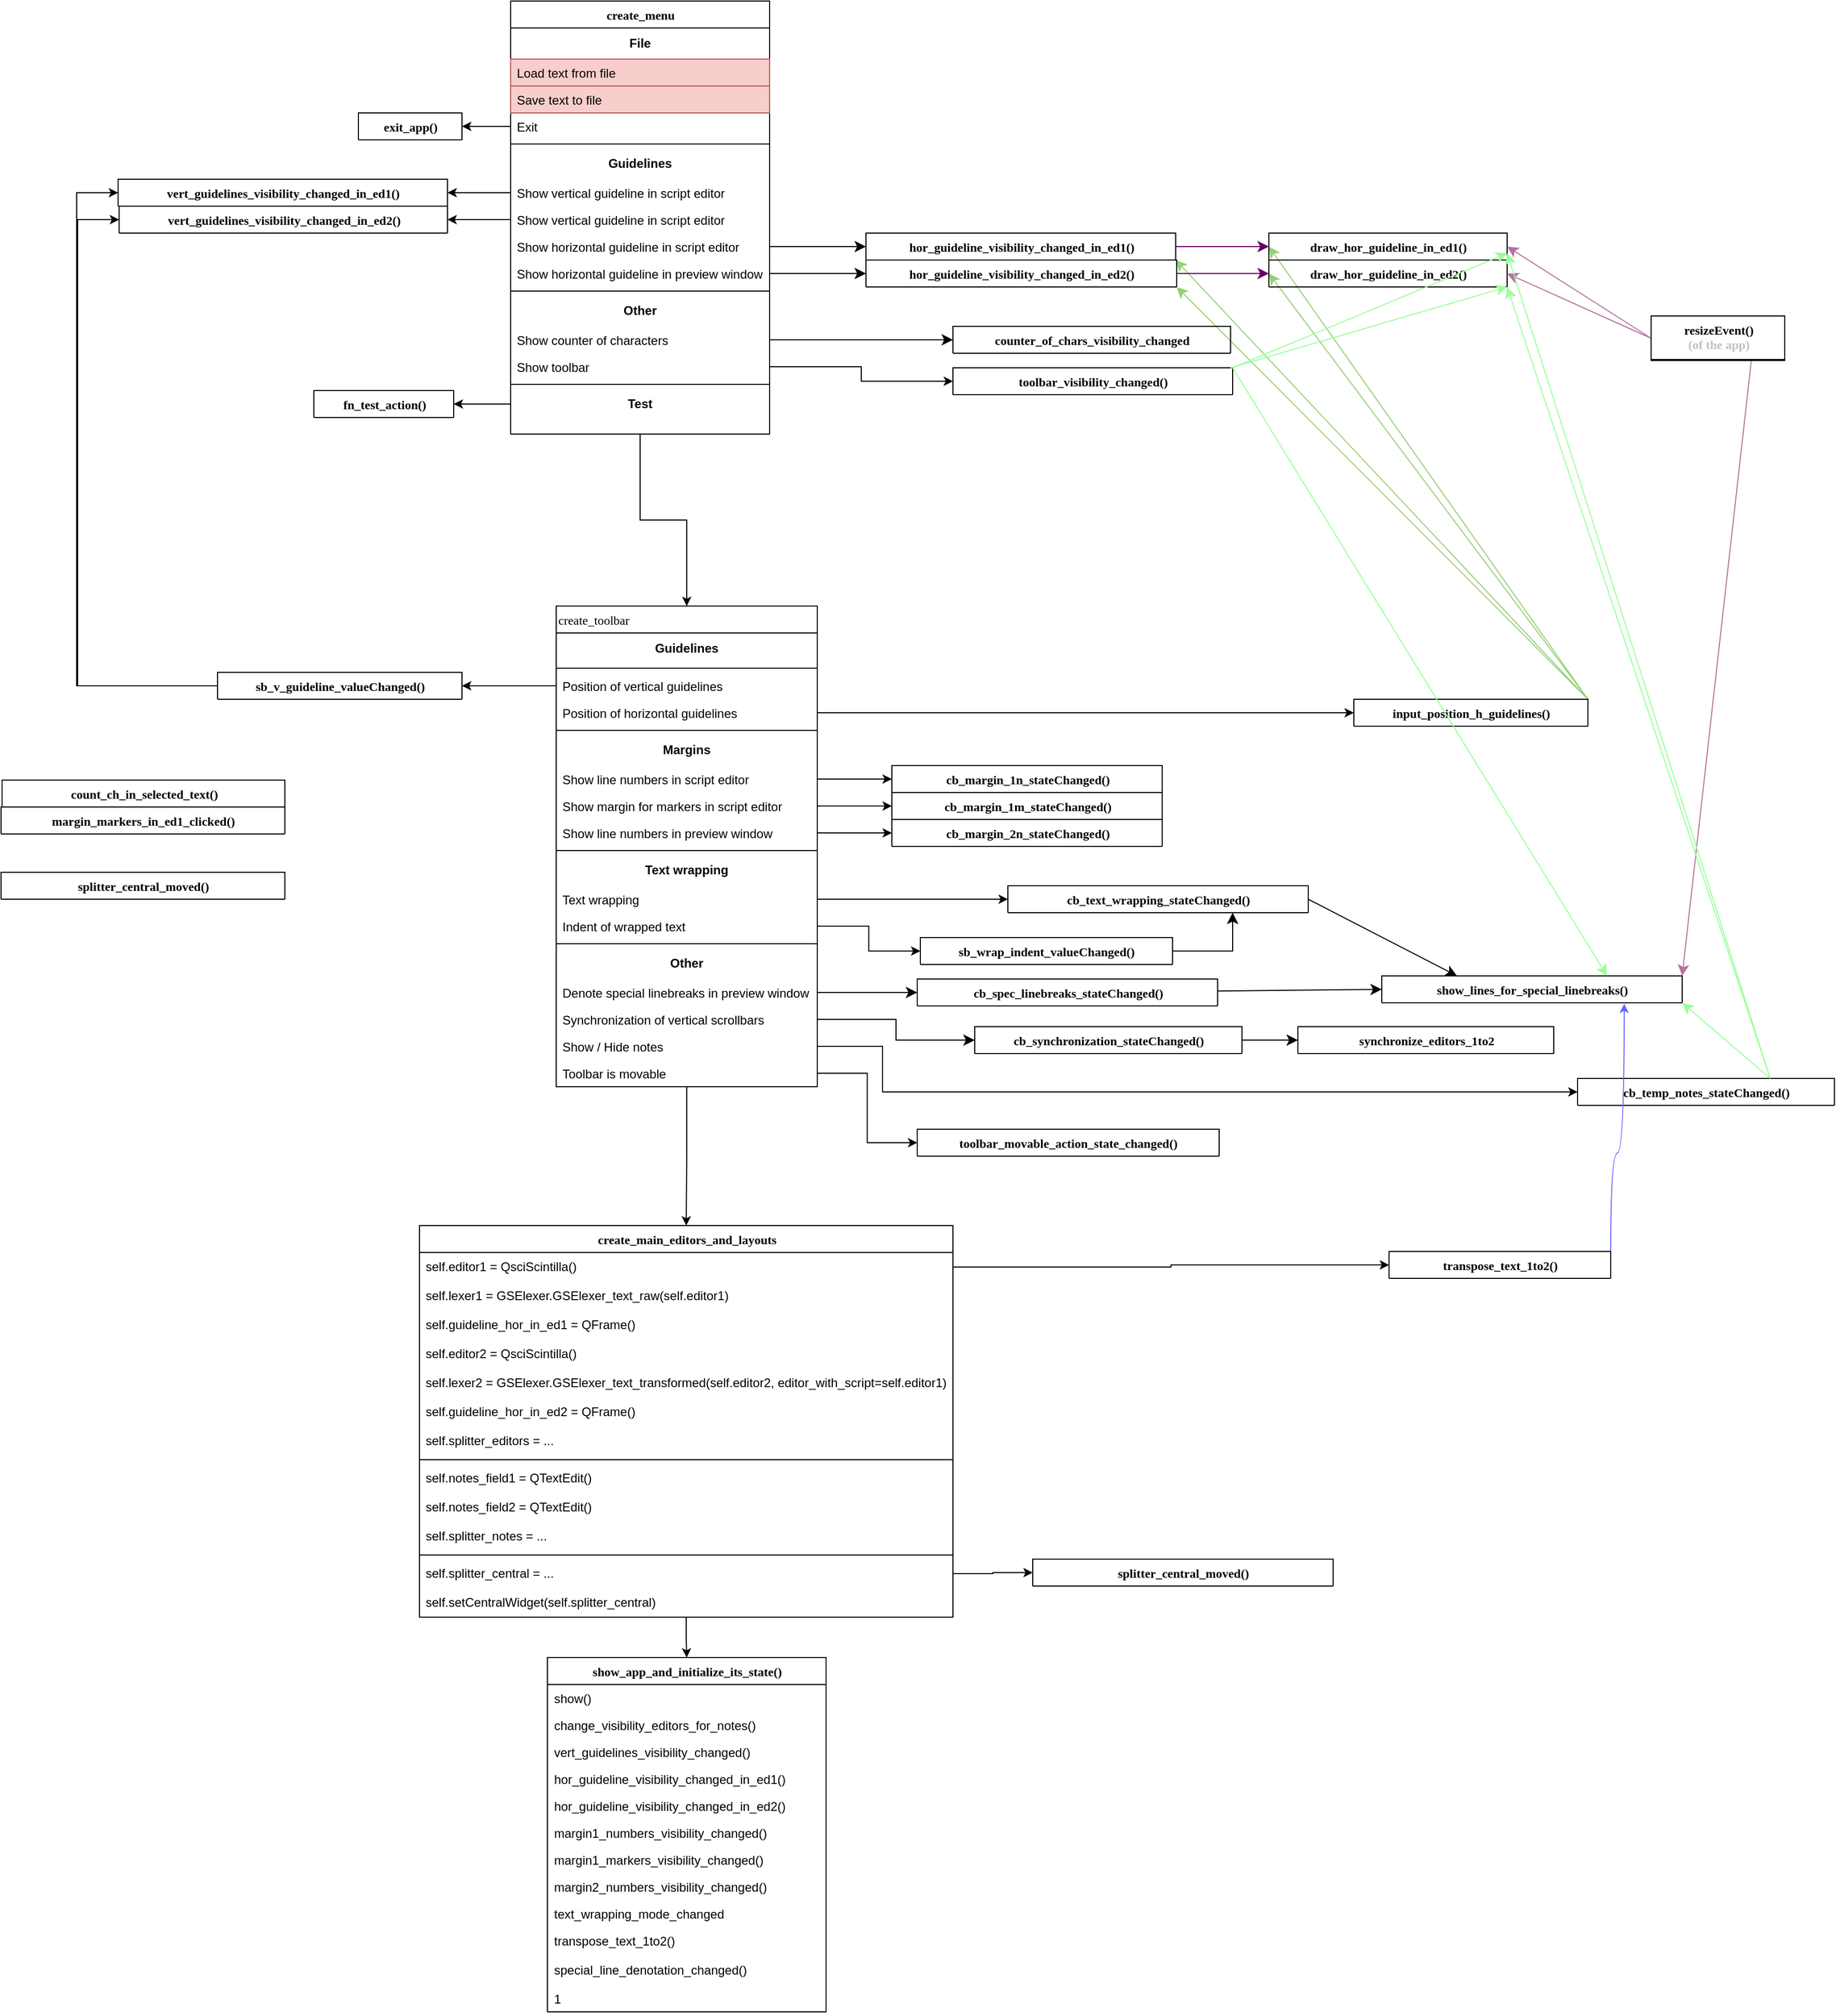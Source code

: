 <mxfile version="27.1.0" pages="2">
  <diagram id="N-GGBRx3I_18hKDIMrT0" name="GSE">
    <mxGraphModel dx="2053" dy="1103" grid="0" gridSize="10" guides="1" tooltips="1" connect="1" arrows="1" fold="1" page="0" pageScale="1" pageWidth="850" pageHeight="1100" math="0" shadow="0">
      <root>
        <mxCell id="0" />
        <mxCell id="1" parent="0" />
        <mxCell id="pZKPYQWLkwmPf6qeH32L-9" style="edgeStyle=orthogonalEdgeStyle;rounded=0;orthogonalLoop=1;jettySize=auto;html=1;entryX=0.5;entryY=0;entryDx=0;entryDy=0;" parent="1" source="pZKPYQWLkwmPf6qeH32L-1" target="2uWzqZYrzvDMMITqd7op-1" edge="1">
          <mxGeometry relative="1" as="geometry">
            <mxPoint x="245" y="286" as="targetPoint" />
          </mxGeometry>
        </mxCell>
        <mxCell id="pZKPYQWLkwmPf6qeH32L-1" value="create_menu" style="swimlane;html=1;fontStyle=1;align=center;verticalAlign=top;childLayout=stackLayout;horizontal=1;startSize=26;horizontalStack=0;resizeParent=1;resizeLast=0;collapsible=1;marginBottom=0;swimlaneFillColor=#ffffff;rounded=0;shadow=0;comic=0;labelBackgroundColor=none;strokeWidth=1;fillColor=none;fontFamily=Verdana;fontSize=12" parent="1" vertex="1">
          <mxGeometry x="75" y="-197" width="250" height="418" as="geometry" />
        </mxCell>
        <mxCell id="K9c7YRRDTt8TGr2S596h-2" value="&lt;div&gt;File&lt;/div&gt;" style="text;html=1;align=center;verticalAlign=middle;whiteSpace=wrap;rounded=0;fontStyle=1" parent="pZKPYQWLkwmPf6qeH32L-1" vertex="1">
          <mxGeometry y="26" width="250" height="30" as="geometry" />
        </mxCell>
        <mxCell id="pZKPYQWLkwmPf6qeH32L-3" value="Load text from file" style="text;html=1;strokeColor=#b85450;fillColor=#f8cecc;align=left;verticalAlign=top;spacingLeft=4;spacingRight=4;whiteSpace=wrap;overflow=hidden;rotatable=0;points=[[0,0.5],[1,0.5]];portConstraint=eastwest;" parent="pZKPYQWLkwmPf6qeH32L-1" vertex="1">
          <mxGeometry y="56" width="250" height="26" as="geometry" />
        </mxCell>
        <mxCell id="pZKPYQWLkwmPf6qeH32L-16" value="&lt;div&gt;Save text to file&lt;/div&gt;" style="text;html=1;strokeColor=#b85450;fillColor=#f8cecc;align=left;verticalAlign=top;spacingLeft=4;spacingRight=4;whiteSpace=wrap;overflow=hidden;rotatable=0;points=[[0,0.5],[1,0.5]];portConstraint=eastwest;" parent="pZKPYQWLkwmPf6qeH32L-1" vertex="1">
          <mxGeometry y="82" width="250" height="26" as="geometry" />
        </mxCell>
        <mxCell id="pZKPYQWLkwmPf6qeH32L-17" value="&lt;div&gt;Exit&lt;/div&gt;" style="text;html=1;strokeColor=none;fillColor=none;align=left;verticalAlign=top;spacingLeft=4;spacingRight=4;whiteSpace=wrap;overflow=hidden;rotatable=0;points=[[0,0.5],[1,0.5]];portConstraint=eastwest;" parent="pZKPYQWLkwmPf6qeH32L-1" vertex="1">
          <mxGeometry y="108" width="250" height="26" as="geometry" />
        </mxCell>
        <mxCell id="n7ykR_yHp_ZOZ8g98MpM-1" value="" style="line;html=1;strokeWidth=1;fillColor=none;align=left;verticalAlign=middle;spacingTop=-1;spacingLeft=3;spacingRight=3;rotatable=0;labelPosition=right;points=[];portConstraint=eastwest;" parent="pZKPYQWLkwmPf6qeH32L-1" vertex="1">
          <mxGeometry y="134" width="250" height="8" as="geometry" />
        </mxCell>
        <mxCell id="K9c7YRRDTt8TGr2S596h-3" value="&lt;div&gt;Guidelines&lt;/div&gt;" style="text;html=1;align=center;verticalAlign=middle;whiteSpace=wrap;rounded=0;fontStyle=1" parent="pZKPYQWLkwmPf6qeH32L-1" vertex="1">
          <mxGeometry y="142" width="250" height="30" as="geometry" />
        </mxCell>
        <mxCell id="Dc6dVhRgQ5OqhUAQvOlo-4" value="&lt;div&gt;Show vertical guideline in script editor&lt;/div&gt;" style="text;html=1;align=left;verticalAlign=top;spacingLeft=4;spacingRight=4;whiteSpace=wrap;overflow=hidden;rotatable=0;points=[[0,0.5],[1,0.5]];portConstraint=eastwest;" parent="pZKPYQWLkwmPf6qeH32L-1" vertex="1">
          <mxGeometry y="172" width="250" height="26" as="geometry" />
        </mxCell>
        <mxCell id="Dc6dVhRgQ5OqhUAQvOlo-3" value="&lt;div&gt;Show vertical guideline in script editor&lt;/div&gt;" style="text;html=1;align=left;verticalAlign=top;spacingLeft=4;spacingRight=4;whiteSpace=wrap;overflow=hidden;rotatable=0;points=[[0,0.5],[1,0.5]];portConstraint=eastwest;" parent="pZKPYQWLkwmPf6qeH32L-1" vertex="1">
          <mxGeometry y="198" width="250" height="26" as="geometry" />
        </mxCell>
        <mxCell id="n7ykR_yHp_ZOZ8g98MpM-4" value="Show horizontal guideline in script editor" style="text;html=1;align=left;verticalAlign=top;spacingLeft=4;spacingRight=4;whiteSpace=wrap;overflow=hidden;rotatable=0;points=[[0,0.5],[1,0.5]];portConstraint=eastwest;" parent="pZKPYQWLkwmPf6qeH32L-1" vertex="1">
          <mxGeometry y="224" width="250" height="26" as="geometry" />
        </mxCell>
        <mxCell id="n7ykR_yHp_ZOZ8g98MpM-5" value="Show horizontal guideline in preview window" style="text;html=1;align=left;verticalAlign=top;spacingLeft=4;spacingRight=4;whiteSpace=wrap;overflow=hidden;rotatable=0;points=[[0,0.5],[1,0.5]];portConstraint=eastwest;" parent="pZKPYQWLkwmPf6qeH32L-1" vertex="1">
          <mxGeometry y="250" width="250" height="26" as="geometry" />
        </mxCell>
        <mxCell id="K9c7YRRDTt8TGr2S596h-13" value="" style="line;html=1;strokeWidth=1;fillColor=none;align=left;verticalAlign=middle;spacingTop=-1;spacingLeft=3;spacingRight=3;rotatable=0;labelPosition=right;points=[];portConstraint=eastwest;" parent="pZKPYQWLkwmPf6qeH32L-1" vertex="1">
          <mxGeometry y="276" width="250" height="8" as="geometry" />
        </mxCell>
        <mxCell id="K9c7YRRDTt8TGr2S596h-14" value="Other" style="text;html=1;align=center;verticalAlign=middle;whiteSpace=wrap;rounded=0;fontStyle=1" parent="pZKPYQWLkwmPf6qeH32L-1" vertex="1">
          <mxGeometry y="284" width="250" height="30" as="geometry" />
        </mxCell>
        <mxCell id="K9c7YRRDTt8TGr2S596h-18" value="&lt;div&gt;Show counter of characters&lt;/div&gt;" style="text;html=1;align=left;verticalAlign=top;spacingLeft=4;spacingRight=4;whiteSpace=wrap;overflow=hidden;rotatable=0;points=[[0,0.5],[1,0.5]];portConstraint=eastwest;" parent="pZKPYQWLkwmPf6qeH32L-1" vertex="1">
          <mxGeometry y="314" width="250" height="26" as="geometry" />
        </mxCell>
        <mxCell id="2uWzqZYrzvDMMITqd7op-24" value="&lt;div align=&quot;left&quot;&gt;Show toolbar&lt;/div&gt;" style="text;html=1;strokeColor=none;fillColor=none;align=left;verticalAlign=top;spacingLeft=4;spacingRight=4;whiteSpace=wrap;overflow=hidden;rotatable=0;points=[[0,0.5],[1,0.5]];portConstraint=eastwest;fontStyle=0;fontColor=default;" parent="pZKPYQWLkwmPf6qeH32L-1" vertex="1">
          <mxGeometry y="340" width="250" height="26" as="geometry" />
        </mxCell>
        <mxCell id="K9c7YRRDTt8TGr2S596h-20" value="" style="line;html=1;strokeWidth=1;fillColor=none;align=left;verticalAlign=middle;spacingTop=-1;spacingLeft=3;spacingRight=3;rotatable=0;labelPosition=right;points=[];portConstraint=eastwest;" parent="pZKPYQWLkwmPf6qeH32L-1" vertex="1">
          <mxGeometry y="366" width="250" height="8" as="geometry" />
        </mxCell>
        <mxCell id="K9c7YRRDTt8TGr2S596h-21" value="Test" style="text;html=1;align=center;verticalAlign=middle;whiteSpace=wrap;rounded=0;fontStyle=1" parent="pZKPYQWLkwmPf6qeH32L-1" vertex="1">
          <mxGeometry y="374" width="250" height="30" as="geometry" />
        </mxCell>
        <mxCell id="pZKPYQWLkwmPf6qeH32L-15" style="edgeStyle=orthogonalEdgeStyle;rounded=0;orthogonalLoop=1;jettySize=auto;html=1;entryX=0.5;entryY=0;entryDx=0;entryDy=0;" parent="1" source="pZKPYQWLkwmPf6qeH32L-10" target="pZKPYQWLkwmPf6qeH32L-13" edge="1">
          <mxGeometry relative="1" as="geometry" />
        </mxCell>
        <mxCell id="pZKPYQWLkwmPf6qeH32L-10" value="&lt;div&gt;create_main_editors_and_layouts&lt;/div&gt;&lt;div&gt;&lt;br&gt;&lt;/div&gt;" style="swimlane;html=1;fontStyle=1;align=center;verticalAlign=top;childLayout=stackLayout;horizontal=1;startSize=26;horizontalStack=0;resizeParent=1;resizeLast=0;collapsible=1;marginBottom=0;swimlaneFillColor=#ffffff;rounded=0;shadow=0;comic=0;labelBackgroundColor=none;strokeWidth=1;fillColor=none;fontFamily=Verdana;fontSize=12" parent="1" vertex="1">
          <mxGeometry x="-13" y="985" width="515" height="378" as="geometry" />
        </mxCell>
        <mxCell id="pZKPYQWLkwmPf6qeH32L-11" value="self.editor1 = QsciScintilla()" style="text;html=1;strokeColor=none;fillColor=none;align=left;verticalAlign=top;spacingLeft=4;spacingRight=4;whiteSpace=wrap;overflow=hidden;rotatable=0;points=[[0,0.5],[1,0.5]];portConstraint=eastwest;" parent="pZKPYQWLkwmPf6qeH32L-10" vertex="1">
          <mxGeometry y="26" width="515" height="28" as="geometry" />
        </mxCell>
        <mxCell id="K9c7YRRDTt8TGr2S596h-23" value="self.lexer1 = GSElexer.GSElexer_text_raw(self.editor1)" style="text;html=1;strokeColor=none;fillColor=none;align=left;verticalAlign=top;spacingLeft=4;spacingRight=4;whiteSpace=wrap;overflow=hidden;rotatable=0;points=[[0,0.5],[1,0.5]];portConstraint=eastwest;" parent="pZKPYQWLkwmPf6qeH32L-10" vertex="1">
          <mxGeometry y="54" width="515" height="28" as="geometry" />
        </mxCell>
        <mxCell id="2uWzqZYrzvDMMITqd7op-15" value="self.guideline_hor_in_ed1 = QFrame()" style="text;html=1;strokeColor=none;fillColor=none;align=left;verticalAlign=top;spacingLeft=4;spacingRight=4;whiteSpace=wrap;overflow=hidden;rotatable=0;points=[[0,0.5],[1,0.5]];portConstraint=eastwest;" parent="pZKPYQWLkwmPf6qeH32L-10" vertex="1">
          <mxGeometry y="82" width="515" height="28" as="geometry" />
        </mxCell>
        <mxCell id="K9c7YRRDTt8TGr2S596h-24" value="self.editor2 = QsciScintilla()" style="text;html=1;strokeColor=none;fillColor=none;align=left;verticalAlign=top;spacingLeft=4;spacingRight=4;whiteSpace=wrap;overflow=hidden;rotatable=0;points=[[0,0.5],[1,0.5]];portConstraint=eastwest;" parent="pZKPYQWLkwmPf6qeH32L-10" vertex="1">
          <mxGeometry y="110" width="515" height="28" as="geometry" />
        </mxCell>
        <mxCell id="K9c7YRRDTt8TGr2S596h-26" value="self.lexer2 = GSElexer.GSElexer_text_transformed(self.editor2, editor_with_script=self.editor1)" style="text;html=1;strokeColor=none;fillColor=none;align=left;verticalAlign=top;spacingLeft=4;spacingRight=4;whiteSpace=wrap;overflow=hidden;rotatable=0;points=[[0,0.5],[1,0.5]];portConstraint=eastwest;" parent="pZKPYQWLkwmPf6qeH32L-10" vertex="1">
          <mxGeometry y="138" width="515" height="28" as="geometry" />
        </mxCell>
        <mxCell id="2uWzqZYrzvDMMITqd7op-17" value="&lt;div&gt;self.guideline_hor_in_ed2 = QFrame()&lt;/div&gt;" style="text;html=1;strokeColor=none;fillColor=none;align=left;verticalAlign=top;spacingLeft=4;spacingRight=4;whiteSpace=wrap;overflow=hidden;rotatable=0;points=[[0,0.5],[1,0.5]];portConstraint=eastwest;" parent="pZKPYQWLkwmPf6qeH32L-10" vertex="1">
          <mxGeometry y="166" width="515" height="28" as="geometry" />
        </mxCell>
        <mxCell id="K9c7YRRDTt8TGr2S596h-27" value="self.splitter_editors = ..." style="text;html=1;strokeColor=none;fillColor=none;align=left;verticalAlign=top;spacingLeft=4;spacingRight=4;whiteSpace=wrap;overflow=hidden;rotatable=0;points=[[0,0.5],[1,0.5]];portConstraint=eastwest;" parent="pZKPYQWLkwmPf6qeH32L-10" vertex="1">
          <mxGeometry y="194" width="515" height="28" as="geometry" />
        </mxCell>
        <mxCell id="K9c7YRRDTt8TGr2S596h-30" value="" style="line;html=1;strokeWidth=1;fillColor=none;align=left;verticalAlign=middle;spacingTop=-1;spacingLeft=3;spacingRight=3;rotatable=0;labelPosition=right;points=[];portConstraint=eastwest;" parent="pZKPYQWLkwmPf6qeH32L-10" vertex="1">
          <mxGeometry y="222" width="515" height="8" as="geometry" />
        </mxCell>
        <mxCell id="K9c7YRRDTt8TGr2S596h-28" value="self.notes_field1 = QTextEdit()" style="text;html=1;strokeColor=none;fillColor=none;align=left;verticalAlign=top;spacingLeft=4;spacingRight=4;whiteSpace=wrap;overflow=hidden;rotatable=0;points=[[0,0.5],[1,0.5]];portConstraint=eastwest;" parent="pZKPYQWLkwmPf6qeH32L-10" vertex="1">
          <mxGeometry y="230" width="515" height="28" as="geometry" />
        </mxCell>
        <mxCell id="K9c7YRRDTt8TGr2S596h-29" value="self.notes_field2 = QTextEdit()" style="text;html=1;strokeColor=none;fillColor=none;align=left;verticalAlign=top;spacingLeft=4;spacingRight=4;whiteSpace=wrap;overflow=hidden;rotatable=0;points=[[0,0.5],[1,0.5]];portConstraint=eastwest;" parent="pZKPYQWLkwmPf6qeH32L-10" vertex="1">
          <mxGeometry y="258" width="515" height="28" as="geometry" />
        </mxCell>
        <mxCell id="K9c7YRRDTt8TGr2S596h-34" value="self.splitter_notes = ..." style="text;html=1;strokeColor=none;fillColor=none;align=left;verticalAlign=top;spacingLeft=4;spacingRight=4;whiteSpace=wrap;overflow=hidden;rotatable=0;points=[[0,0.5],[1,0.5]];portConstraint=eastwest;" parent="pZKPYQWLkwmPf6qeH32L-10" vertex="1">
          <mxGeometry y="286" width="515" height="28" as="geometry" />
        </mxCell>
        <mxCell id="K9c7YRRDTt8TGr2S596h-32" value="" style="line;html=1;strokeWidth=1;fillColor=none;align=left;verticalAlign=middle;spacingTop=-1;spacingLeft=3;spacingRight=3;rotatable=0;labelPosition=right;points=[];portConstraint=eastwest;" parent="pZKPYQWLkwmPf6qeH32L-10" vertex="1">
          <mxGeometry y="314" width="515" height="8" as="geometry" />
        </mxCell>
        <mxCell id="K9c7YRRDTt8TGr2S596h-33" value="self.splitter_central = ..." style="text;html=1;strokeColor=none;fillColor=none;align=left;verticalAlign=top;spacingLeft=4;spacingRight=4;whiteSpace=wrap;overflow=hidden;rotatable=0;points=[[0,0.5],[1,0.5]];portConstraint=eastwest;" parent="pZKPYQWLkwmPf6qeH32L-10" vertex="1">
          <mxGeometry y="322" width="515" height="28" as="geometry" />
        </mxCell>
        <mxCell id="K9c7YRRDTt8TGr2S596h-35" value="self.setCentralWidget(self.splitter_central)" style="text;html=1;strokeColor=none;fillColor=none;align=left;verticalAlign=top;spacingLeft=4;spacingRight=4;whiteSpace=wrap;overflow=hidden;rotatable=0;points=[[0,0.5],[1,0.5]];portConstraint=eastwest;" parent="pZKPYQWLkwmPf6qeH32L-10" vertex="1">
          <mxGeometry y="350" width="515" height="28" as="geometry" />
        </mxCell>
        <mxCell id="pZKPYQWLkwmPf6qeH32L-13" value="&lt;div&gt;show_app_and_initialize_its_state()&lt;/div&gt;" style="swimlane;html=1;fontStyle=1;align=center;verticalAlign=top;childLayout=stackLayout;horizontal=1;startSize=26;horizontalStack=0;resizeParent=1;resizeLast=0;collapsible=1;marginBottom=0;swimlaneFillColor=#ffffff;rounded=0;shadow=0;comic=0;labelBackgroundColor=none;strokeWidth=1;fillColor=none;fontFamily=Verdana;fontSize=12" parent="1" vertex="1">
          <mxGeometry x="110.5" y="1402" width="269" height="342" as="geometry" />
        </mxCell>
        <mxCell id="o-4YpoL2eoRDVOBzh2M2-34" value="&lt;div&gt;show()&lt;/div&gt;" style="text;html=1;strokeColor=none;fillColor=none;align=left;verticalAlign=top;spacingLeft=4;spacingRight=4;whiteSpace=wrap;overflow=hidden;rotatable=0;points=[[0,0.5],[1,0.5]];portConstraint=eastwest;" parent="pZKPYQWLkwmPf6qeH32L-13" vertex="1">
          <mxGeometry y="26" width="269" height="26" as="geometry" />
        </mxCell>
        <mxCell id="pZKPYQWLkwmPf6qeH32L-14" value="change_visibility_editors_for_notes()" style="text;html=1;strokeColor=none;fillColor=none;align=left;verticalAlign=top;spacingLeft=4;spacingRight=4;whiteSpace=wrap;overflow=hidden;rotatable=0;points=[[0,0.5],[1,0.5]];portConstraint=eastwest;" parent="pZKPYQWLkwmPf6qeH32L-13" vertex="1">
          <mxGeometry y="52" width="269" height="26" as="geometry" />
        </mxCell>
        <mxCell id="o-4YpoL2eoRDVOBzh2M2-35" value="vert_guidelines_visibility_changed()" style="text;html=1;strokeColor=none;fillColor=none;align=left;verticalAlign=top;spacingLeft=4;spacingRight=4;whiteSpace=wrap;overflow=hidden;rotatable=0;points=[[0,0.5],[1,0.5]];portConstraint=eastwest;" parent="pZKPYQWLkwmPf6qeH32L-13" vertex="1">
          <mxGeometry y="78" width="269" height="26" as="geometry" />
        </mxCell>
        <mxCell id="o-4YpoL2eoRDVOBzh2M2-36" value="hor_guideline_visibility_changed_in_ed1()" style="text;html=1;strokeColor=none;fillColor=none;align=left;verticalAlign=top;spacingLeft=4;spacingRight=4;whiteSpace=wrap;overflow=hidden;rotatable=0;points=[[0,0.5],[1,0.5]];portConstraint=eastwest;" parent="pZKPYQWLkwmPf6qeH32L-13" vertex="1">
          <mxGeometry y="104" width="269" height="26" as="geometry" />
        </mxCell>
        <mxCell id="o-4YpoL2eoRDVOBzh2M2-37" value="&lt;div&gt;hor_guideline_visibility_changed_in_ed2()&lt;/div&gt;" style="text;html=1;strokeColor=none;fillColor=none;align=left;verticalAlign=top;spacingLeft=4;spacingRight=4;whiteSpace=wrap;overflow=hidden;rotatable=0;points=[[0,0.5],[1,0.5]];portConstraint=eastwest;" parent="pZKPYQWLkwmPf6qeH32L-13" vertex="1">
          <mxGeometry y="130" width="269" height="26" as="geometry" />
        </mxCell>
        <mxCell id="K9c7YRRDTt8TGr2S596h-36" value="margin1_numbers_visibility_changed()" style="text;html=1;strokeColor=none;fillColor=none;align=left;verticalAlign=top;spacingLeft=4;spacingRight=4;whiteSpace=wrap;overflow=hidden;rotatable=0;points=[[0,0.5],[1,0.5]];portConstraint=eastwest;" parent="pZKPYQWLkwmPf6qeH32L-13" vertex="1">
          <mxGeometry y="156" width="269" height="26" as="geometry" />
        </mxCell>
        <mxCell id="K9c7YRRDTt8TGr2S596h-37" value="margin1_markers_visibility_changed()" style="text;html=1;strokeColor=none;fillColor=none;align=left;verticalAlign=top;spacingLeft=4;spacingRight=4;whiteSpace=wrap;overflow=hidden;rotatable=0;points=[[0,0.5],[1,0.5]];portConstraint=eastwest;" parent="pZKPYQWLkwmPf6qeH32L-13" vertex="1">
          <mxGeometry y="182" width="269" height="26" as="geometry" />
        </mxCell>
        <mxCell id="K9c7YRRDTt8TGr2S596h-38" value="margin2_numbers_visibility_changed()" style="text;html=1;strokeColor=none;fillColor=none;align=left;verticalAlign=top;spacingLeft=4;spacingRight=4;whiteSpace=wrap;overflow=hidden;rotatable=0;points=[[0,0.5],[1,0.5]];portConstraint=eastwest;" parent="pZKPYQWLkwmPf6qeH32L-13" vertex="1">
          <mxGeometry y="208" width="269" height="26" as="geometry" />
        </mxCell>
        <mxCell id="K9c7YRRDTt8TGr2S596h-39" value="text_wrapping_mode_changed" style="text;html=1;strokeColor=none;fillColor=none;align=left;verticalAlign=top;spacingLeft=4;spacingRight=4;whiteSpace=wrap;overflow=hidden;rotatable=0;points=[[0,0.5],[1,0.5]];portConstraint=eastwest;" parent="pZKPYQWLkwmPf6qeH32L-13" vertex="1">
          <mxGeometry y="234" width="269" height="26" as="geometry" />
        </mxCell>
        <mxCell id="K9c7YRRDTt8TGr2S596h-25" value="transpose_text_1to2()" style="text;html=1;strokeColor=none;fillColor=none;align=left;verticalAlign=top;spacingLeft=4;spacingRight=4;whiteSpace=wrap;overflow=hidden;rotatable=0;points=[[0,0.5],[1,0.5]];portConstraint=eastwest;" parent="pZKPYQWLkwmPf6qeH32L-13" vertex="1">
          <mxGeometry y="260" width="269" height="28" as="geometry" />
        </mxCell>
        <mxCell id="o-4YpoL2eoRDVOBzh2M2-38" value="special_line_denotation_changed()" style="text;html=1;strokeColor=none;fillColor=none;align=left;verticalAlign=top;spacingLeft=4;spacingRight=4;whiteSpace=wrap;overflow=hidden;rotatable=0;points=[[0,0.5],[1,0.5]];portConstraint=eastwest;" parent="pZKPYQWLkwmPf6qeH32L-13" vertex="1">
          <mxGeometry y="288" width="269" height="28" as="geometry" />
        </mxCell>
        <mxCell id="K9c7YRRDTt8TGr2S596h-40" value="&lt;div&gt;1&lt;/div&gt;" style="text;html=1;strokeColor=none;fillColor=none;align=left;verticalAlign=top;spacingLeft=4;spacingRight=4;whiteSpace=wrap;overflow=hidden;rotatable=0;points=[[0,0.5],[1,0.5]];portConstraint=eastwest;" parent="pZKPYQWLkwmPf6qeH32L-13" vertex="1">
          <mxGeometry y="316" width="269" height="26" as="geometry" />
        </mxCell>
        <mxCell id="ZSI0Et4dZsKotjyBJUMg-1" value="exit_app()" style="swimlane;html=1;fontStyle=1;align=center;verticalAlign=top;childLayout=stackLayout;horizontal=1;startSize=26;horizontalStack=0;resizeParent=1;resizeLast=0;collapsible=1;marginBottom=0;swimlaneFillColor=#ffffff;rounded=0;shadow=0;comic=0;labelBackgroundColor=none;strokeWidth=1;fillColor=none;fontFamily=Verdana;fontSize=12" parent="1" vertex="1" collapsed="1">
          <mxGeometry x="-72" y="-89" width="100" height="26" as="geometry">
            <mxRectangle x="450" y="-350" width="160" height="56" as="alternateBounds" />
          </mxGeometry>
        </mxCell>
        <mxCell id="ZSI0Et4dZsKotjyBJUMg-2" value="&lt;div&gt;-&lt;/div&gt;" style="text;html=1;strokeColor=none;fillColor=none;align=left;verticalAlign=top;spacingLeft=4;spacingRight=4;whiteSpace=wrap;overflow=hidden;rotatable=0;points=[[0,0.5],[1,0.5]];portConstraint=eastwest;" parent="ZSI0Et4dZsKotjyBJUMg-1" vertex="1">
          <mxGeometry y="26" width="160" height="26" as="geometry" />
        </mxCell>
        <mxCell id="ZSI0Et4dZsKotjyBJUMg-4" style="edgeStyle=orthogonalEdgeStyle;rounded=0;orthogonalLoop=1;jettySize=auto;html=1;entryX=1;entryY=0.5;entryDx=0;entryDy=0;" parent="1" source="pZKPYQWLkwmPf6qeH32L-17" target="ZSI0Et4dZsKotjyBJUMg-1" edge="1">
          <mxGeometry relative="1" as="geometry" />
        </mxCell>
        <mxCell id="Dc6dVhRgQ5OqhUAQvOlo-8" style="edgeStyle=orthogonalEdgeStyle;rounded=0;orthogonalLoop=1;jettySize=auto;html=1;entryX=0;entryY=0.5;entryDx=0;entryDy=0;exitX=0;exitY=0.5;exitDx=0;exitDy=0;" parent="1" source="ZSI0Et4dZsKotjyBJUMg-5" target="2uWzqZYrzvDMMITqd7op-19" edge="1">
          <mxGeometry relative="1" as="geometry">
            <Array as="points">
              <mxPoint x="-344" y="464" />
              <mxPoint x="-344" y="-12" />
            </Array>
          </mxGeometry>
        </mxCell>
        <mxCell id="Dc6dVhRgQ5OqhUAQvOlo-9" style="edgeStyle=orthogonalEdgeStyle;rounded=0;orthogonalLoop=1;jettySize=auto;html=1;entryX=0;entryY=0.5;entryDx=0;entryDy=0;exitX=0;exitY=0.5;exitDx=0;exitDy=0;" parent="1" source="ZSI0Et4dZsKotjyBJUMg-5" target="o-4YpoL2eoRDVOBzh2M2-8" edge="1">
          <mxGeometry relative="1" as="geometry">
            <Array as="points">
              <mxPoint x="-343" y="464" />
              <mxPoint x="-343" y="14" />
            </Array>
          </mxGeometry>
        </mxCell>
        <mxCell id="ZSI0Et4dZsKotjyBJUMg-5" value="sb_v_guideline_valueChanged()" style="swimlane;html=1;fontStyle=1;align=center;verticalAlign=top;childLayout=stackLayout;horizontal=1;startSize=26;horizontalStack=0;resizeParent=1;resizeLast=0;collapsible=1;marginBottom=0;swimlaneFillColor=#ffffff;rounded=0;shadow=0;comic=0;labelBackgroundColor=none;strokeWidth=1;fillColor=none;fontFamily=Verdana;fontSize=12" parent="1" vertex="1" collapsed="1">
          <mxGeometry x="-208" y="451" width="236" height="26" as="geometry">
            <mxRectangle x="450" y="-350" width="160" height="56" as="alternateBounds" />
          </mxGeometry>
        </mxCell>
        <mxCell id="ZSI0Et4dZsKotjyBJUMg-6" value="&lt;div&gt;-&lt;/div&gt;" style="text;html=1;strokeColor=none;fillColor=none;align=left;verticalAlign=top;spacingLeft=4;spacingRight=4;whiteSpace=wrap;overflow=hidden;rotatable=0;points=[[0,0.5],[1,0.5]];portConstraint=eastwest;" parent="ZSI0Et4dZsKotjyBJUMg-5" vertex="1">
          <mxGeometry y="26" width="160" height="26" as="geometry" />
        </mxCell>
        <mxCell id="o-4YpoL2eoRDVOBzh2M2-40" style="shape=connector;rounded=0;orthogonalLoop=1;jettySize=auto;html=1;entryX=0;entryY=0.5;entryDx=0;entryDy=0;strokeColor=#97D077;align=center;verticalAlign=middle;fontFamily=Helvetica;fontSize=12;fontColor=default;labelBackgroundColor=default;startSize=8;endArrow=classic;endSize=8;exitX=1;exitY=0;exitDx=0;exitDy=0;" parent="1" source="ZSI0Et4dZsKotjyBJUMg-8" target="o-4YpoL2eoRDVOBzh2M2-18" edge="1">
          <mxGeometry relative="1" as="geometry" />
        </mxCell>
        <mxCell id="o-4YpoL2eoRDVOBzh2M2-41" style="shape=connector;rounded=0;orthogonalLoop=1;jettySize=auto;html=1;entryX=0;entryY=0.5;entryDx=0;entryDy=0;strokeColor=#97D077;align=center;verticalAlign=middle;fontFamily=Helvetica;fontSize=12;fontColor=default;labelBackgroundColor=default;startSize=8;endArrow=classic;endSize=8;exitX=1;exitY=0;exitDx=0;exitDy=0;" parent="1" source="ZSI0Et4dZsKotjyBJUMg-8" target="o-4YpoL2eoRDVOBzh2M2-26" edge="1">
          <mxGeometry relative="1" as="geometry">
            <mxPoint x="1376" y="476" as="sourcePoint" />
          </mxGeometry>
        </mxCell>
        <mxCell id="o-4YpoL2eoRDVOBzh2M2-42" style="shape=connector;rounded=0;orthogonalLoop=1;jettySize=auto;html=1;entryX=1;entryY=1;entryDx=0;entryDy=0;strokeColor=#97D077;align=center;verticalAlign=middle;fontFamily=Helvetica;fontSize=12;fontColor=default;labelBackgroundColor=default;startSize=8;endArrow=classic;endSize=8;exitX=1;exitY=0;exitDx=0;exitDy=0;" parent="1" source="ZSI0Et4dZsKotjyBJUMg-8" target="o-4YpoL2eoRDVOBzh2M2-22" edge="1">
          <mxGeometry relative="1" as="geometry" />
        </mxCell>
        <mxCell id="o-4YpoL2eoRDVOBzh2M2-43" style="shape=connector;rounded=0;orthogonalLoop=1;jettySize=auto;html=1;entryX=1;entryY=1;entryDx=0;entryDy=0;strokeColor=#97D077;align=center;verticalAlign=middle;fontFamily=Helvetica;fontSize=12;fontColor=default;labelBackgroundColor=default;startSize=8;endArrow=classic;endSize=8;exitX=1;exitY=0;exitDx=0;exitDy=0;" parent="1" source="ZSI0Et4dZsKotjyBJUMg-8" target="o-4YpoL2eoRDVOBzh2M2-20" edge="1">
          <mxGeometry relative="1" as="geometry" />
        </mxCell>
        <mxCell id="ZSI0Et4dZsKotjyBJUMg-8" value="input_position_h_guidelines()" style="swimlane;html=1;fontStyle=1;align=center;verticalAlign=top;childLayout=stackLayout;horizontal=1;startSize=26;horizontalStack=0;resizeParent=1;resizeLast=0;collapsible=1;marginBottom=0;swimlaneFillColor=#ffffff;rounded=0;shadow=0;comic=0;labelBackgroundColor=none;strokeWidth=1;fillColor=none;fontFamily=Verdana;fontSize=12" parent="1" vertex="1" collapsed="1">
          <mxGeometry x="889" y="477" width="226" height="26" as="geometry">
            <mxRectangle x="450" y="-350" width="160" height="56" as="alternateBounds" />
          </mxGeometry>
        </mxCell>
        <mxCell id="ZSI0Et4dZsKotjyBJUMg-9" value="&lt;div&gt;-&lt;/div&gt;" style="text;html=1;strokeColor=none;fillColor=none;align=left;verticalAlign=top;spacingLeft=4;spacingRight=4;whiteSpace=wrap;overflow=hidden;rotatable=0;points=[[0,0.5],[1,0.5]];portConstraint=eastwest;" parent="ZSI0Et4dZsKotjyBJUMg-8" vertex="1">
          <mxGeometry y="26" width="160" height="26" as="geometry" />
        </mxCell>
        <mxCell id="ZSI0Et4dZsKotjyBJUMg-10" style="edgeStyle=orthogonalEdgeStyle;rounded=0;orthogonalLoop=1;jettySize=auto;html=1;entryX=0;entryY=0.5;entryDx=0;entryDy=0;" parent="1" source="n7ykR_yHp_ZOZ8g98MpM-6" target="ZSI0Et4dZsKotjyBJUMg-8" edge="1">
          <mxGeometry relative="1" as="geometry">
            <mxPoint x="426" y="-197" as="targetPoint" />
          </mxGeometry>
        </mxCell>
        <mxCell id="ZSI0Et4dZsKotjyBJUMg-14" value="&lt;div&gt;cb_margin_1m_stateChanged()&lt;/div&gt;" style="swimlane;html=1;fontStyle=1;align=center;verticalAlign=top;childLayout=stackLayout;horizontal=1;startSize=26;horizontalStack=0;resizeParent=1;resizeLast=0;collapsible=1;marginBottom=0;swimlaneFillColor=#ffffff;rounded=0;shadow=0;comic=0;labelBackgroundColor=none;strokeWidth=1;fillColor=none;fontFamily=Verdana;fontSize=12" parent="1" vertex="1" collapsed="1">
          <mxGeometry x="443" y="567" width="261" height="26" as="geometry">
            <mxRectangle x="450" y="-350" width="160" height="56" as="alternateBounds" />
          </mxGeometry>
        </mxCell>
        <mxCell id="ZSI0Et4dZsKotjyBJUMg-15" value="&lt;div&gt;-&lt;/div&gt;" style="text;html=1;strokeColor=none;fillColor=none;align=left;verticalAlign=top;spacingLeft=4;spacingRight=4;whiteSpace=wrap;overflow=hidden;rotatable=0;points=[[0,0.5],[1,0.5]];portConstraint=eastwest;" parent="ZSI0Et4dZsKotjyBJUMg-14" vertex="1">
          <mxGeometry y="26" width="160" height="26" as="geometry" />
        </mxCell>
        <mxCell id="ZSI0Et4dZsKotjyBJUMg-17" style="edgeStyle=orthogonalEdgeStyle;rounded=0;orthogonalLoop=1;jettySize=auto;html=1;" parent="1" source="K9c7YRRDTt8TGr2S596h-7" target="ZSI0Et4dZsKotjyBJUMg-14" edge="1">
          <mxGeometry relative="1" as="geometry" />
        </mxCell>
        <mxCell id="ZSI0Et4dZsKotjyBJUMg-21" value="cb_temp_notes_stateChanged()" style="swimlane;html=1;fontStyle=1;align=center;verticalAlign=top;childLayout=stackLayout;horizontal=1;startSize=26;horizontalStack=0;resizeParent=1;resizeLast=0;collapsible=1;marginBottom=0;swimlaneFillColor=#ffffff;rounded=0;shadow=0;comic=0;labelBackgroundColor=none;strokeWidth=1;fillColor=none;fontFamily=Verdana;fontSize=12" parent="1" vertex="1" collapsed="1">
          <mxGeometry x="1105" y="843" width="248" height="26" as="geometry">
            <mxRectangle x="450" y="-350" width="160" height="56" as="alternateBounds" />
          </mxGeometry>
        </mxCell>
        <mxCell id="ZSI0Et4dZsKotjyBJUMg-22" value="&lt;div&gt;-&lt;/div&gt;" style="text;html=1;strokeColor=none;fillColor=none;align=left;verticalAlign=top;spacingLeft=4;spacingRight=4;whiteSpace=wrap;overflow=hidden;rotatable=0;points=[[0,0.5],[1,0.5]];portConstraint=eastwest;" parent="ZSI0Et4dZsKotjyBJUMg-21" vertex="1">
          <mxGeometry y="26" width="160" height="26" as="geometry" />
        </mxCell>
        <mxCell id="ZSI0Et4dZsKotjyBJUMg-23" style="edgeStyle=orthogonalEdgeStyle;rounded=0;orthogonalLoop=1;jettySize=auto;html=1;entryX=0;entryY=0.5;entryDx=0;entryDy=0;exitX=1;exitY=0.5;exitDx=0;exitDy=0;" parent="1" source="K9c7YRRDTt8TGr2S596h-19" target="ZSI0Et4dZsKotjyBJUMg-21" edge="1">
          <mxGeometry relative="1" as="geometry">
            <mxPoint x="400" y="182" as="sourcePoint" />
            <mxPoint x="1110" y="186" as="targetPoint" />
            <Array as="points">
              <mxPoint x="434" y="812" />
              <mxPoint x="434" y="856" />
              <mxPoint x="1103" y="856" />
            </Array>
          </mxGeometry>
        </mxCell>
        <mxCell id="ZSI0Et4dZsKotjyBJUMg-24" value="&lt;div&gt;fn_test_action()&lt;/div&gt;" style="swimlane;html=1;fontStyle=1;align=center;verticalAlign=top;childLayout=stackLayout;horizontal=1;startSize=26;horizontalStack=0;resizeParent=1;resizeLast=0;collapsible=1;marginBottom=0;swimlaneFillColor=#ffffff;rounded=0;shadow=0;comic=0;labelBackgroundColor=none;strokeWidth=1;fillColor=none;fontFamily=Verdana;fontSize=12" parent="1" vertex="1" collapsed="1">
          <mxGeometry x="-115" y="179" width="135" height="26" as="geometry">
            <mxRectangle x="450" y="-350" width="160" height="56" as="alternateBounds" />
          </mxGeometry>
        </mxCell>
        <mxCell id="ZSI0Et4dZsKotjyBJUMg-25" value="&lt;div&gt;-&lt;/div&gt;" style="text;html=1;strokeColor=none;fillColor=none;align=left;verticalAlign=top;spacingLeft=4;spacingRight=4;whiteSpace=wrap;overflow=hidden;rotatable=0;points=[[0,0.5],[1,0.5]];portConstraint=eastwest;" parent="ZSI0Et4dZsKotjyBJUMg-24" vertex="1">
          <mxGeometry y="26" width="160" height="26" as="geometry" />
        </mxCell>
        <mxCell id="ZSI0Et4dZsKotjyBJUMg-26" style="edgeStyle=orthogonalEdgeStyle;rounded=0;orthogonalLoop=1;jettySize=auto;html=1;entryX=1;entryY=0.5;entryDx=0;entryDy=0;" parent="1" source="K9c7YRRDTt8TGr2S596h-21" target="ZSI0Et4dZsKotjyBJUMg-24" edge="1">
          <mxGeometry relative="1" as="geometry" />
        </mxCell>
        <mxCell id="o-4YpoL2eoRDVOBzh2M2-17" style="edgeStyle=elbowEdgeStyle;rounded=0;orthogonalLoop=1;jettySize=auto;html=1;entryX=0.75;entryY=1;entryDx=0;entryDy=0;fontSize=12;startSize=8;endSize=8;exitX=1;exitY=0.5;exitDx=0;exitDy=0;" parent="1" source="ZSI0Et4dZsKotjyBJUMg-27" target="ZSI0Et4dZsKotjyBJUMg-30" edge="1">
          <mxGeometry relative="1" as="geometry">
            <Array as="points">
              <mxPoint x="772" y="713" />
            </Array>
          </mxGeometry>
        </mxCell>
        <mxCell id="ZSI0Et4dZsKotjyBJUMg-27" value="sb_wrap_indent_valueChanged()" style="swimlane;html=1;fontStyle=1;align=center;verticalAlign=top;childLayout=stackLayout;horizontal=1;startSize=26;horizontalStack=0;resizeParent=1;resizeLast=0;collapsible=1;marginBottom=0;swimlaneFillColor=#ffffff;rounded=0;shadow=0;comic=0;labelBackgroundColor=none;strokeWidth=1;fillColor=none;fontFamily=Verdana;fontSize=12" parent="1" vertex="1" collapsed="1">
          <mxGeometry x="470.5" y="707" width="243.5" height="26" as="geometry">
            <mxRectangle x="450" y="-350" width="160" height="56" as="alternateBounds" />
          </mxGeometry>
        </mxCell>
        <mxCell id="ZSI0Et4dZsKotjyBJUMg-28" value="&lt;div&gt;-&lt;/div&gt;" style="text;html=1;strokeColor=none;fillColor=none;align=left;verticalAlign=top;spacingLeft=4;spacingRight=4;whiteSpace=wrap;overflow=hidden;rotatable=0;points=[[0,0.5],[1,0.5]];portConstraint=eastwest;" parent="ZSI0Et4dZsKotjyBJUMg-27" vertex="1">
          <mxGeometry y="26" width="160" height="26" as="geometry" />
        </mxCell>
        <mxCell id="ZSI0Et4dZsKotjyBJUMg-29" style="edgeStyle=orthogonalEdgeStyle;rounded=0;orthogonalLoop=1;jettySize=auto;html=1;entryX=0;entryY=0.5;entryDx=0;entryDy=0;" parent="1" source="K9c7YRRDTt8TGr2S596h-16" target="ZSI0Et4dZsKotjyBJUMg-27" edge="1">
          <mxGeometry relative="1" as="geometry" />
        </mxCell>
        <mxCell id="o-4YpoL2eoRDVOBzh2M2-48" style="shape=connector;rounded=0;orthogonalLoop=1;jettySize=auto;html=1;strokeColor=default;align=center;verticalAlign=middle;fontFamily=Helvetica;fontSize=12;fontColor=default;labelBackgroundColor=default;startSize=8;endArrow=classic;endSize=8;exitX=1;exitY=0.5;exitDx=0;exitDy=0;entryX=0.25;entryY=0;entryDx=0;entryDy=0;" parent="1" source="ZSI0Et4dZsKotjyBJUMg-30" target="o-4YpoL2eoRDVOBzh2M2-45" edge="1">
          <mxGeometry relative="1" as="geometry">
            <mxPoint x="879" y="71" as="targetPoint" />
            <Array as="points" />
          </mxGeometry>
        </mxCell>
        <mxCell id="ZSI0Et4dZsKotjyBJUMg-30" value="cb_text_wrapping_stateChanged()" style="swimlane;html=1;fontStyle=1;align=center;verticalAlign=top;childLayout=stackLayout;horizontal=1;startSize=26;horizontalStack=0;resizeParent=1;resizeLast=0;collapsible=1;marginBottom=0;swimlaneFillColor=#ffffff;rounded=0;shadow=0;comic=0;labelBackgroundColor=none;strokeWidth=1;fillColor=none;fontFamily=Verdana;fontSize=12" parent="1" vertex="1" collapsed="1">
          <mxGeometry x="555" y="657" width="290" height="26" as="geometry">
            <mxRectangle x="450" y="-350" width="160" height="56" as="alternateBounds" />
          </mxGeometry>
        </mxCell>
        <mxCell id="ZSI0Et4dZsKotjyBJUMg-31" value="&lt;div&gt;-&lt;/div&gt;" style="text;html=1;strokeColor=none;fillColor=none;align=left;verticalAlign=top;spacingLeft=4;spacingRight=4;whiteSpace=wrap;overflow=hidden;rotatable=0;points=[[0,0.5],[1,0.5]];portConstraint=eastwest;" parent="ZSI0Et4dZsKotjyBJUMg-30" vertex="1">
          <mxGeometry y="26" width="160" height="26" as="geometry" />
        </mxCell>
        <mxCell id="ZSI0Et4dZsKotjyBJUMg-32" style="edgeStyle=orthogonalEdgeStyle;rounded=0;orthogonalLoop=1;jettySize=auto;html=1;entryX=0;entryY=0.5;entryDx=0;entryDy=0;" parent="1" source="K9c7YRRDTt8TGr2S596h-15" target="ZSI0Et4dZsKotjyBJUMg-30" edge="1">
          <mxGeometry relative="1" as="geometry" />
        </mxCell>
        <mxCell id="ZSI0Et4dZsKotjyBJUMg-33" value="&lt;div&gt;splitter_central_moved()&lt;/div&gt;" style="swimlane;html=1;fontStyle=1;align=center;verticalAlign=top;childLayout=stackLayout;horizontal=1;startSize=26;horizontalStack=0;resizeParent=1;resizeLast=0;collapsible=1;marginBottom=0;swimlaneFillColor=#ffffff;rounded=0;shadow=0;comic=0;labelBackgroundColor=none;strokeWidth=1;fillColor=none;fontFamily=Verdana;fontSize=12" parent="1" vertex="1" collapsed="1">
          <mxGeometry x="579" y="1307" width="290" height="26" as="geometry">
            <mxRectangle x="450" y="-350" width="160" height="56" as="alternateBounds" />
          </mxGeometry>
        </mxCell>
        <mxCell id="ZSI0Et4dZsKotjyBJUMg-34" value="&lt;div&gt;-&lt;/div&gt;" style="text;html=1;strokeColor=none;fillColor=none;align=left;verticalAlign=top;spacingLeft=4;spacingRight=4;whiteSpace=wrap;overflow=hidden;rotatable=0;points=[[0,0.5],[1,0.5]];portConstraint=eastwest;" parent="ZSI0Et4dZsKotjyBJUMg-33" vertex="1">
          <mxGeometry y="26" width="160" height="26" as="geometry" />
        </mxCell>
        <mxCell id="ZSI0Et4dZsKotjyBJUMg-35" style="edgeStyle=orthogonalEdgeStyle;rounded=0;orthogonalLoop=1;jettySize=auto;html=1;entryX=0;entryY=0.5;entryDx=0;entryDy=0;" parent="1" source="K9c7YRRDTt8TGr2S596h-33" target="ZSI0Et4dZsKotjyBJUMg-33" edge="1">
          <mxGeometry relative="1" as="geometry" />
        </mxCell>
        <mxCell id="o-4YpoL2eoRDVOBzh2M2-61" style="edgeStyle=orthogonalEdgeStyle;rounded=0;orthogonalLoop=1;jettySize=auto;html=1;strokeColor=#6666FF;align=center;verticalAlign=middle;fontFamily=Helvetica;fontSize=12;fontColor=default;labelBackgroundColor=default;endArrow=classic;curved=1;entryX=0.807;entryY=1.032;entryDx=0;entryDy=0;entryPerimeter=0;exitX=1;exitY=0;exitDx=0;exitDy=0;" parent="1" source="ZSI0Et4dZsKotjyBJUMg-36" target="o-4YpoL2eoRDVOBzh2M2-45" edge="1">
          <mxGeometry relative="1" as="geometry">
            <mxPoint x="1167" y="279" as="sourcePoint" />
            <mxPoint x="1050" y="92" as="targetPoint" />
            <Array as="points">
              <mxPoint x="1137" y="915" />
            </Array>
          </mxGeometry>
        </mxCell>
        <mxCell id="ZSI0Et4dZsKotjyBJUMg-36" value="transpose_text_1to2()" style="swimlane;html=1;fontStyle=1;align=center;verticalAlign=top;childLayout=stackLayout;horizontal=1;startSize=26;horizontalStack=0;resizeParent=1;resizeLast=0;collapsible=1;marginBottom=0;swimlaneFillColor=#ffffff;rounded=0;shadow=0;comic=0;labelBackgroundColor=none;strokeWidth=1;fillColor=none;fontFamily=Verdana;fontSize=12" parent="1" vertex="1" collapsed="1">
          <mxGeometry x="923" y="1010" width="214" height="26" as="geometry">
            <mxRectangle x="450" y="-350" width="160" height="56" as="alternateBounds" />
          </mxGeometry>
        </mxCell>
        <mxCell id="ZSI0Et4dZsKotjyBJUMg-37" value="&lt;div&gt;-&lt;/div&gt;" style="text;html=1;strokeColor=none;fillColor=none;align=left;verticalAlign=top;spacingLeft=4;spacingRight=4;whiteSpace=wrap;overflow=hidden;rotatable=0;points=[[0,0.5],[1,0.5]];portConstraint=eastwest;" parent="ZSI0Et4dZsKotjyBJUMg-36" vertex="1">
          <mxGeometry y="26" width="160" height="26" as="geometry" />
        </mxCell>
        <mxCell id="ZSI0Et4dZsKotjyBJUMg-38" style="edgeStyle=orthogonalEdgeStyle;rounded=0;orthogonalLoop=1;jettySize=auto;html=1;entryX=0;entryY=0.5;entryDx=0;entryDy=0;" parent="1" source="pZKPYQWLkwmPf6qeH32L-11" target="ZSI0Et4dZsKotjyBJUMg-36" edge="1">
          <mxGeometry relative="1" as="geometry" />
        </mxCell>
        <mxCell id="o-4YpoL2eoRDVOBzh2M2-47" style="shape=connector;rounded=0;orthogonalLoop=1;jettySize=auto;html=1;entryX=0;entryY=0.5;entryDx=0;entryDy=0;strokeColor=default;align=center;verticalAlign=middle;fontFamily=Helvetica;fontSize=12;fontColor=default;labelBackgroundColor=default;startSize=8;endArrow=classic;endSize=8;" parent="1" source="o-4YpoL2eoRDVOBzh2M2-1" target="o-4YpoL2eoRDVOBzh2M2-45" edge="1">
          <mxGeometry relative="1" as="geometry" />
        </mxCell>
        <mxCell id="o-4YpoL2eoRDVOBzh2M2-1" value="cb_spec_linebreaks_stateChanged()" style="swimlane;html=1;fontStyle=1;align=center;verticalAlign=top;childLayout=stackLayout;horizontal=1;startSize=26;horizontalStack=0;resizeParent=1;resizeLast=0;collapsible=1;marginBottom=0;swimlaneFillColor=#ffffff;rounded=0;shadow=0;comic=0;labelBackgroundColor=none;strokeWidth=1;fillColor=none;fontFamily=Verdana;fontSize=12" parent="1" vertex="1" collapsed="1">
          <mxGeometry x="467.5" y="747" width="290" height="26" as="geometry">
            <mxRectangle x="450" y="-350" width="160" height="56" as="alternateBounds" />
          </mxGeometry>
        </mxCell>
        <mxCell id="o-4YpoL2eoRDVOBzh2M2-2" value="&lt;div&gt;-&lt;/div&gt;" style="text;html=1;strokeColor=none;fillColor=none;align=left;verticalAlign=top;spacingLeft=4;spacingRight=4;whiteSpace=wrap;overflow=hidden;rotatable=0;points=[[0,0.5],[1,0.5]];portConstraint=eastwest;" parent="o-4YpoL2eoRDVOBzh2M2-1" vertex="1">
          <mxGeometry y="26" width="160" height="26" as="geometry" />
        </mxCell>
        <mxCell id="o-4YpoL2eoRDVOBzh2M2-4" style="edgeStyle=orthogonalEdgeStyle;rounded=0;orthogonalLoop=1;jettySize=auto;html=1;entryX=0;entryY=0.5;entryDx=0;entryDy=0;fontSize=12;startSize=8;endSize=8;" parent="1" source="K9c7YRRDTt8TGr2S596h-9" target="o-4YpoL2eoRDVOBzh2M2-1" edge="1">
          <mxGeometry relative="1" as="geometry" />
        </mxCell>
        <mxCell id="o-4YpoL2eoRDVOBzh2M2-8" value="&lt;div&gt;vert_guidelines_visibility_changed_in_ed2()&lt;/div&gt;" style="swimlane;html=1;fontStyle=1;align=center;verticalAlign=top;childLayout=stackLayout;horizontal=1;startSize=26;horizontalStack=0;resizeParent=1;resizeLast=0;collapsible=1;marginBottom=0;swimlaneFillColor=#ffffff;rounded=0;shadow=0;comic=0;labelBackgroundColor=none;strokeWidth=1;fillColor=none;fontFamily=Verdana;fontSize=12" parent="1" vertex="1" collapsed="1">
          <mxGeometry x="-303" y="1" width="317" height="26" as="geometry">
            <mxRectangle x="450" y="-350" width="160" height="56" as="alternateBounds" />
          </mxGeometry>
        </mxCell>
        <mxCell id="o-4YpoL2eoRDVOBzh2M2-9" value="&lt;div&gt;-&lt;/div&gt;" style="text;html=1;strokeColor=none;fillColor=none;align=left;verticalAlign=top;spacingLeft=4;spacingRight=4;whiteSpace=wrap;overflow=hidden;rotatable=0;points=[[0,0.5],[1,0.5]];portConstraint=eastwest;" parent="o-4YpoL2eoRDVOBzh2M2-8" vertex="1">
          <mxGeometry y="26" width="160" height="26" as="geometry" />
        </mxCell>
        <mxCell id="o-4YpoL2eoRDVOBzh2M2-10" style="edgeStyle=none;curved=1;rounded=0;orthogonalLoop=1;jettySize=auto;html=1;exitX=0.25;exitY=1;exitDx=0;exitDy=0;fontSize=12;startSize=8;endSize=8;" parent="1" source="ZSI0Et4dZsKotjyBJUMg-5" target="ZSI0Et4dZsKotjyBJUMg-5" edge="1">
          <mxGeometry relative="1" as="geometry" />
        </mxCell>
        <mxCell id="o-4YpoL2eoRDVOBzh2M2-18" value="draw_hor_guideline_in_ed1()" style="swimlane;html=1;fontStyle=1;align=center;verticalAlign=top;childLayout=stackLayout;horizontal=1;startSize=26;horizontalStack=0;resizeParent=1;resizeLast=0;collapsible=1;marginBottom=0;swimlaneFillColor=#ffffff;rounded=0;shadow=0;comic=0;labelBackgroundColor=none;strokeWidth=1;fillColor=none;fontFamily=Verdana;fontSize=12" parent="1" vertex="1" collapsed="1">
          <mxGeometry x="807" y="27" width="230" height="26" as="geometry">
            <mxRectangle x="800" y="-202" width="160" height="56" as="alternateBounds" />
          </mxGeometry>
        </mxCell>
        <mxCell id="o-4YpoL2eoRDVOBzh2M2-19" value="&lt;div&gt;-&lt;/div&gt;" style="text;html=1;strokeColor=none;fillColor=none;align=left;verticalAlign=top;spacingLeft=4;spacingRight=4;whiteSpace=wrap;overflow=hidden;rotatable=0;points=[[0,0.5],[1,0.5]];portConstraint=eastwest;" parent="o-4YpoL2eoRDVOBzh2M2-18" vertex="1">
          <mxGeometry y="26" width="160" height="26" as="geometry" />
        </mxCell>
        <mxCell id="o-4YpoL2eoRDVOBzh2M2-28" style="rounded=0;orthogonalLoop=1;jettySize=auto;html=1;entryX=0;entryY=0.5;entryDx=0;entryDy=0;fontSize=12;startSize=8;endSize=8;exitX=1;exitY=0.5;exitDx=0;exitDy=0;strokeColor=#660066;" parent="1" source="o-4YpoL2eoRDVOBzh2M2-20" target="o-4YpoL2eoRDVOBzh2M2-18" edge="1">
          <mxGeometry relative="1" as="geometry" />
        </mxCell>
        <mxCell id="o-4YpoL2eoRDVOBzh2M2-20" value="hor_guideline_visibility_changed_in_ed1()" style="swimlane;html=1;fontStyle=1;align=center;verticalAlign=top;childLayout=stackLayout;horizontal=1;startSize=26;horizontalStack=0;resizeParent=1;resizeLast=0;collapsible=1;marginBottom=0;swimlaneFillColor=#ffffff;rounded=0;shadow=0;comic=0;labelBackgroundColor=none;strokeWidth=1;fillColor=none;fontFamily=Verdana;fontSize=12" parent="1" vertex="1" collapsed="1">
          <mxGeometry x="418" y="27" width="299" height="26" as="geometry">
            <mxRectangle x="450" y="-350" width="160" height="56" as="alternateBounds" />
          </mxGeometry>
        </mxCell>
        <mxCell id="o-4YpoL2eoRDVOBzh2M2-21" value="&lt;div&gt;-&lt;/div&gt;" style="text;html=1;strokeColor=none;fillColor=none;align=left;verticalAlign=top;spacingLeft=4;spacingRight=4;whiteSpace=wrap;overflow=hidden;rotatable=0;points=[[0,0.5],[1,0.5]];portConstraint=eastwest;" parent="o-4YpoL2eoRDVOBzh2M2-20" vertex="1">
          <mxGeometry y="26" width="160" height="26" as="geometry" />
        </mxCell>
        <mxCell id="o-4YpoL2eoRDVOBzh2M2-29" style="rounded=0;orthogonalLoop=1;jettySize=auto;html=1;entryX=0;entryY=0.5;entryDx=0;entryDy=0;fontSize=12;startSize=8;endSize=8;exitX=1;exitY=0.5;exitDx=0;exitDy=0;strokeColor=#660066;" parent="1" source="o-4YpoL2eoRDVOBzh2M2-22" target="o-4YpoL2eoRDVOBzh2M2-26" edge="1">
          <mxGeometry relative="1" as="geometry" />
        </mxCell>
        <mxCell id="o-4YpoL2eoRDVOBzh2M2-22" value="&lt;div&gt;hor_guideline_visibility_changed_in_ed2()&lt;/div&gt;" style="swimlane;html=1;fontStyle=1;align=center;verticalAlign=top;childLayout=stackLayout;horizontal=1;startSize=26;horizontalStack=0;resizeParent=1;resizeLast=0;collapsible=1;marginBottom=0;swimlaneFillColor=#ffffff;rounded=0;shadow=0;comic=0;labelBackgroundColor=none;strokeWidth=1;fillColor=none;fontFamily=Verdana;fontSize=12" parent="1" vertex="1" collapsed="1">
          <mxGeometry x="418" y="53" width="300" height="26" as="geometry">
            <mxRectangle x="450" y="-350" width="160" height="56" as="alternateBounds" />
          </mxGeometry>
        </mxCell>
        <mxCell id="o-4YpoL2eoRDVOBzh2M2-23" value="&lt;div&gt;-&lt;/div&gt;" style="text;html=1;strokeColor=none;fillColor=none;align=left;verticalAlign=top;spacingLeft=4;spacingRight=4;whiteSpace=wrap;overflow=hidden;rotatable=0;points=[[0,0.5],[1,0.5]];portConstraint=eastwest;" parent="o-4YpoL2eoRDVOBzh2M2-22" vertex="1">
          <mxGeometry y="26" width="160" height="26" as="geometry" />
        </mxCell>
        <mxCell id="o-4YpoL2eoRDVOBzh2M2-24" style="edgeStyle=elbowEdgeStyle;rounded=0;orthogonalLoop=1;jettySize=auto;html=1;entryX=0;entryY=0.5;entryDx=0;entryDy=0;fontSize=12;startSize=8;endSize=8;exitX=1;exitY=0.5;exitDx=0;exitDy=0;" parent="1" source="n7ykR_yHp_ZOZ8g98MpM-4" target="o-4YpoL2eoRDVOBzh2M2-20" edge="1">
          <mxGeometry relative="1" as="geometry">
            <Array as="points">
              <mxPoint x="370" y="46" />
            </Array>
          </mxGeometry>
        </mxCell>
        <mxCell id="o-4YpoL2eoRDVOBzh2M2-25" style="edgeStyle=elbowEdgeStyle;rounded=0;orthogonalLoop=1;jettySize=auto;html=1;fontSize=12;startSize=8;endSize=8;exitX=1;exitY=0.5;exitDx=0;exitDy=0;entryX=0;entryY=0.5;entryDx=0;entryDy=0;" parent="1" source="n7ykR_yHp_ZOZ8g98MpM-5" target="o-4YpoL2eoRDVOBzh2M2-22" edge="1">
          <mxGeometry relative="1" as="geometry">
            <Array as="points">
              <mxPoint x="377" y="62" />
            </Array>
          </mxGeometry>
        </mxCell>
        <mxCell id="o-4YpoL2eoRDVOBzh2M2-26" value="&lt;div&gt;draw_hor_guideline_in_ed2()&lt;/div&gt;" style="swimlane;html=1;fontStyle=1;align=center;verticalAlign=top;childLayout=stackLayout;horizontal=1;startSize=26;horizontalStack=0;resizeParent=1;resizeLast=0;collapsible=1;marginBottom=0;swimlaneFillColor=#ffffff;rounded=0;shadow=0;comic=0;labelBackgroundColor=none;strokeWidth=1;fillColor=none;fontFamily=Verdana;fontSize=12" parent="1" vertex="1" collapsed="1">
          <mxGeometry x="807" y="53" width="230" height="26" as="geometry">
            <mxRectangle x="800" y="-168" width="160" height="56" as="alternateBounds" />
          </mxGeometry>
        </mxCell>
        <mxCell id="o-4YpoL2eoRDVOBzh2M2-27" value="&lt;div&gt;-&lt;/div&gt;" style="text;html=1;strokeColor=none;fillColor=none;align=left;verticalAlign=top;spacingLeft=4;spacingRight=4;whiteSpace=wrap;overflow=hidden;rotatable=0;points=[[0,0.5],[1,0.5]];portConstraint=eastwest;" parent="o-4YpoL2eoRDVOBzh2M2-26" vertex="1">
          <mxGeometry y="26" width="160" height="26" as="geometry" />
        </mxCell>
        <mxCell id="o-4YpoL2eoRDVOBzh2M2-32" style="rounded=0;orthogonalLoop=1;jettySize=auto;html=1;entryX=1;entryY=0.5;entryDx=0;entryDy=0;fontSize=12;startSize=8;endSize=8;exitX=0;exitY=0.5;exitDx=0;exitDy=0;strokeColor=#B5739D;" parent="1" source="o-4YpoL2eoRDVOBzh2M2-30" target="o-4YpoL2eoRDVOBzh2M2-18" edge="1">
          <mxGeometry relative="1" as="geometry">
            <mxPoint x="1045" y="52" as="sourcePoint" />
          </mxGeometry>
        </mxCell>
        <mxCell id="o-4YpoL2eoRDVOBzh2M2-33" style="rounded=0;orthogonalLoop=1;jettySize=auto;html=1;entryX=1;entryY=0.5;entryDx=0;entryDy=0;fontSize=12;startSize=8;endSize=8;exitX=0;exitY=0.5;exitDx=0;exitDy=0;strokeColor=#B5739D;" parent="1" source="o-4YpoL2eoRDVOBzh2M2-30" target="o-4YpoL2eoRDVOBzh2M2-26" edge="1">
          <mxGeometry relative="1" as="geometry" />
        </mxCell>
        <mxCell id="o-4YpoL2eoRDVOBzh2M2-39" style="shape=connector;rounded=0;orthogonalLoop=1;jettySize=auto;html=1;entryX=1;entryY=0;entryDx=0;entryDy=0;strokeColor=#B5739D;align=center;verticalAlign=middle;fontFamily=Helvetica;fontSize=12;fontColor=default;labelBackgroundColor=default;startSize=8;endArrow=classic;endSize=8;exitX=0.75;exitY=1;exitDx=0;exitDy=0;" parent="1" source="o-4YpoL2eoRDVOBzh2M2-30" target="o-4YpoL2eoRDVOBzh2M2-45" edge="1">
          <mxGeometry relative="1" as="geometry">
            <mxPoint x="1308" y="-67" as="sourcePoint" />
            <mxPoint x="1096" y="-44.0" as="targetPoint" />
          </mxGeometry>
        </mxCell>
        <mxCell id="o-4YpoL2eoRDVOBzh2M2-30" value="resizeEvent()&lt;br&gt;&lt;span style=&quot;color: rgb(193, 193, 193);&quot;&gt;(of the app)&lt;/span&gt;" style="swimlane;html=1;fontStyle=1;align=center;verticalAlign=top;childLayout=stackLayout;horizontal=1;startSize=42;horizontalStack=0;resizeParent=1;resizeLast=0;collapsible=1;marginBottom=0;swimlaneFillColor=#ffffff;rounded=0;shadow=0;comic=0;labelBackgroundColor=none;strokeWidth=1;fillColor=none;fontFamily=Verdana;fontSize=12" parent="1" vertex="1" collapsed="1">
          <mxGeometry x="1176" y="107" width="129" height="43" as="geometry">
            <mxRectangle x="1060" y="-278" width="160" height="68" as="alternateBounds" />
          </mxGeometry>
        </mxCell>
        <mxCell id="o-4YpoL2eoRDVOBzh2M2-31" value="&lt;div&gt;-&lt;/div&gt;" style="text;html=1;strokeColor=none;fillColor=none;align=left;verticalAlign=top;spacingLeft=4;spacingRight=4;whiteSpace=wrap;overflow=hidden;rotatable=0;points=[[0,0.5],[1,0.5]];portConstraint=eastwest;" parent="o-4YpoL2eoRDVOBzh2M2-30" vertex="1">
          <mxGeometry y="42" width="160" height="26" as="geometry" />
        </mxCell>
        <mxCell id="o-4YpoL2eoRDVOBzh2M2-45" value="show_lines_for_special_linebreaks()" style="swimlane;html=1;fontStyle=1;align=center;verticalAlign=top;childLayout=stackLayout;horizontal=1;startSize=26;horizontalStack=0;resizeParent=1;resizeLast=0;collapsible=1;marginBottom=0;swimlaneFillColor=#ffffff;rounded=0;shadow=0;comic=0;labelBackgroundColor=none;strokeWidth=1;fillColor=none;fontFamily=Verdana;fontSize=12" parent="1" vertex="1" collapsed="1">
          <mxGeometry x="916" y="744" width="290" height="26" as="geometry">
            <mxRectangle x="821" y="-26" width="160" height="56" as="alternateBounds" />
          </mxGeometry>
        </mxCell>
        <mxCell id="o-4YpoL2eoRDVOBzh2M2-46" value="&lt;div&gt;-&lt;/div&gt;" style="text;html=1;strokeColor=none;fillColor=none;align=left;verticalAlign=top;spacingLeft=4;spacingRight=4;whiteSpace=wrap;overflow=hidden;rotatable=0;points=[[0,0.5],[1,0.5]];portConstraint=eastwest;" parent="o-4YpoL2eoRDVOBzh2M2-45" vertex="1">
          <mxGeometry y="26" width="160" height="26" as="geometry" />
        </mxCell>
        <mxCell id="o-4YpoL2eoRDVOBzh2M2-49" style="shape=connector;rounded=0;orthogonalLoop=1;jettySize=auto;html=1;strokeColor=#99FF99;align=center;verticalAlign=middle;fontFamily=Helvetica;fontSize=12;fontColor=default;labelBackgroundColor=default;startSize=8;endArrow=classic;endSize=8;exitX=0.75;exitY=0;exitDx=0;exitDy=0;entryX=1;entryY=1;entryDx=0;entryDy=0;" parent="1" source="ZSI0Et4dZsKotjyBJUMg-21" target="o-4YpoL2eoRDVOBzh2M2-26" edge="1">
          <mxGeometry relative="1" as="geometry">
            <mxPoint x="1236" y="19" as="sourcePoint" />
            <mxPoint x="1002" y="135" as="targetPoint" />
          </mxGeometry>
        </mxCell>
        <mxCell id="o-4YpoL2eoRDVOBzh2M2-50" style="shape=connector;rounded=0;orthogonalLoop=1;jettySize=auto;html=1;strokeColor=#99FF99;align=center;verticalAlign=middle;fontFamily=Helvetica;fontSize=12;fontColor=default;labelBackgroundColor=default;startSize=8;endArrow=classic;endSize=8;exitX=0.75;exitY=0;exitDx=0;exitDy=0;entryX=1;entryY=0.75;entryDx=0;entryDy=0;" parent="1" source="ZSI0Et4dZsKotjyBJUMg-21" target="o-4YpoL2eoRDVOBzh2M2-18" edge="1">
          <mxGeometry relative="1" as="geometry">
            <mxPoint x="1332" y="143" as="sourcePoint" />
            <mxPoint x="1168" y="-179" as="targetPoint" />
          </mxGeometry>
        </mxCell>
        <mxCell id="o-4YpoL2eoRDVOBzh2M2-51" style="shape=connector;rounded=0;orthogonalLoop=1;jettySize=auto;html=1;strokeColor=#99FF99;align=center;verticalAlign=middle;fontFamily=Helvetica;fontSize=12;fontColor=default;labelBackgroundColor=default;startSize=8;endArrow=classic;endSize=8;exitX=0.75;exitY=0;exitDx=0;exitDy=0;entryX=1;entryY=1;entryDx=0;entryDy=0;" parent="1" source="ZSI0Et4dZsKotjyBJUMg-21" target="o-4YpoL2eoRDVOBzh2M2-45" edge="1">
          <mxGeometry relative="1" as="geometry">
            <mxPoint x="1311" y="140" as="sourcePoint" />
            <mxPoint x="1147" y="-182" as="targetPoint" />
          </mxGeometry>
        </mxCell>
        <mxCell id="o-4YpoL2eoRDVOBzh2M2-57" style="shape=connector;rounded=0;orthogonalLoop=1;jettySize=auto;html=1;entryX=0;entryY=0.5;entryDx=0;entryDy=0;strokeColor=default;align=center;verticalAlign=middle;fontFamily=Helvetica;fontSize=12;fontColor=default;labelBackgroundColor=default;startSize=8;endArrow=classic;endSize=8;" parent="1" source="o-4YpoL2eoRDVOBzh2M2-52" target="o-4YpoL2eoRDVOBzh2M2-54" edge="1">
          <mxGeometry relative="1" as="geometry" />
        </mxCell>
        <mxCell id="o-4YpoL2eoRDVOBzh2M2-52" value="cb_synchronization_stateChanged()" style="swimlane;html=1;fontStyle=1;align=center;verticalAlign=top;childLayout=stackLayout;horizontal=1;startSize=26;horizontalStack=0;resizeParent=1;resizeLast=0;collapsible=1;marginBottom=0;swimlaneFillColor=#ffffff;rounded=0;shadow=0;comic=0;labelBackgroundColor=none;strokeWidth=1;fillColor=none;fontFamily=Verdana;fontSize=12" parent="1" vertex="1" collapsed="1">
          <mxGeometry x="523" y="793" width="258" height="26" as="geometry">
            <mxRectangle x="450" y="-350" width="160" height="56" as="alternateBounds" />
          </mxGeometry>
        </mxCell>
        <mxCell id="o-4YpoL2eoRDVOBzh2M2-53" value="&lt;div&gt;-&lt;/div&gt;" style="text;html=1;strokeColor=none;fillColor=none;align=left;verticalAlign=top;spacingLeft=4;spacingRight=4;whiteSpace=wrap;overflow=hidden;rotatable=0;points=[[0,0.5],[1,0.5]];portConstraint=eastwest;" parent="o-4YpoL2eoRDVOBzh2M2-52" vertex="1">
          <mxGeometry y="26" width="160" height="26" as="geometry" />
        </mxCell>
        <mxCell id="o-4YpoL2eoRDVOBzh2M2-54" value="synchronize_editors_1to2" style="swimlane;html=1;fontStyle=1;align=center;verticalAlign=top;childLayout=stackLayout;horizontal=1;startSize=26;horizontalStack=0;resizeParent=1;resizeLast=0;collapsible=1;marginBottom=0;swimlaneFillColor=#ffffff;rounded=0;shadow=0;comic=0;labelBackgroundColor=none;strokeWidth=1;fillColor=none;fontFamily=Verdana;fontSize=12" parent="1" vertex="1" collapsed="1">
          <mxGeometry x="835" y="793" width="247" height="26" as="geometry">
            <mxRectangle x="450" y="-350" width="160" height="56" as="alternateBounds" />
          </mxGeometry>
        </mxCell>
        <mxCell id="o-4YpoL2eoRDVOBzh2M2-55" value="&lt;div&gt;-&lt;/div&gt;" style="text;html=1;strokeColor=none;fillColor=none;align=left;verticalAlign=top;spacingLeft=4;spacingRight=4;whiteSpace=wrap;overflow=hidden;rotatable=0;points=[[0,0.5],[1,0.5]];portConstraint=eastwest;" parent="o-4YpoL2eoRDVOBzh2M2-54" vertex="1">
          <mxGeometry y="26" width="160" height="26" as="geometry" />
        </mxCell>
        <mxCell id="o-4YpoL2eoRDVOBzh2M2-56" style="edgeStyle=elbowEdgeStyle;shape=connector;rounded=0;orthogonalLoop=1;jettySize=auto;html=1;entryX=0;entryY=0.5;entryDx=0;entryDy=0;strokeColor=default;align=center;verticalAlign=middle;fontFamily=Helvetica;fontSize=12;fontColor=default;labelBackgroundColor=default;startSize=8;endArrow=classic;endSize=8;" parent="1" source="K9c7YRRDTt8TGr2S596h-17" target="o-4YpoL2eoRDVOBzh2M2-52" edge="1">
          <mxGeometry relative="1" as="geometry" />
        </mxCell>
        <mxCell id="o-4YpoL2eoRDVOBzh2M2-62" value="margin_markers_in_ed1_clicked()" style="swimlane;html=1;fontStyle=1;align=center;verticalAlign=top;childLayout=stackLayout;horizontal=1;startSize=26;horizontalStack=0;resizeParent=1;resizeLast=0;collapsible=1;marginBottom=0;swimlaneFillColor=#ffffff;rounded=0;shadow=0;comic=0;labelBackgroundColor=none;strokeWidth=1;fillColor=none;fontFamily=Verdana;fontSize=12" parent="1" vertex="1" collapsed="1">
          <mxGeometry x="-417" y="581" width="274" height="26" as="geometry">
            <mxRectangle x="450" y="-350" width="160" height="56" as="alternateBounds" />
          </mxGeometry>
        </mxCell>
        <mxCell id="o-4YpoL2eoRDVOBzh2M2-63" value="&lt;div&gt;-&lt;/div&gt;" style="text;html=1;strokeColor=none;fillColor=none;align=left;verticalAlign=top;spacingLeft=4;spacingRight=4;whiteSpace=wrap;overflow=hidden;rotatable=0;points=[[0,0.5],[1,0.5]];portConstraint=eastwest;" parent="o-4YpoL2eoRDVOBzh2M2-62" vertex="1">
          <mxGeometry y="26" width="160" height="26" as="geometry" />
        </mxCell>
        <mxCell id="o-4YpoL2eoRDVOBzh2M2-65" value="counter_of_chars_visibility_changed" style="swimlane;html=1;fontStyle=1;align=center;verticalAlign=top;childLayout=stackLayout;horizontal=1;startSize=26;horizontalStack=0;resizeParent=1;resizeLast=0;collapsible=1;marginBottom=0;swimlaneFillColor=#ffffff;rounded=0;shadow=0;comic=0;labelBackgroundColor=none;strokeWidth=1;fillColor=none;fontFamily=Verdana;fontSize=12" parent="1" vertex="1" collapsed="1">
          <mxGeometry x="502" y="117" width="268" height="26" as="geometry">
            <mxRectangle x="450" y="-350" width="160" height="56" as="alternateBounds" />
          </mxGeometry>
        </mxCell>
        <mxCell id="o-4YpoL2eoRDVOBzh2M2-66" value="&lt;div&gt;-&lt;/div&gt;" style="text;html=1;strokeColor=none;fillColor=none;align=left;verticalAlign=top;spacingLeft=4;spacingRight=4;whiteSpace=wrap;overflow=hidden;rotatable=0;points=[[0,0.5],[1,0.5]];portConstraint=eastwest;" parent="o-4YpoL2eoRDVOBzh2M2-65" vertex="1">
          <mxGeometry y="26" width="160" height="26" as="geometry" />
        </mxCell>
        <mxCell id="o-4YpoL2eoRDVOBzh2M2-67" style="edgeStyle=elbowEdgeStyle;shape=connector;rounded=0;orthogonalLoop=1;jettySize=auto;html=1;entryX=0;entryY=0.5;entryDx=0;entryDy=0;strokeColor=default;align=center;verticalAlign=middle;fontFamily=Helvetica;fontSize=12;fontColor=default;labelBackgroundColor=default;startSize=8;endArrow=classic;endSize=8;" parent="1" source="K9c7YRRDTt8TGr2S596h-18" target="o-4YpoL2eoRDVOBzh2M2-65" edge="1">
          <mxGeometry relative="1" as="geometry" />
        </mxCell>
        <mxCell id="o-4YpoL2eoRDVOBzh2M2-68" value="count_ch_in_selected_text()" style="swimlane;html=1;fontStyle=1;align=center;verticalAlign=top;childLayout=stackLayout;horizontal=1;startSize=26;horizontalStack=0;resizeParent=1;resizeLast=0;collapsible=1;marginBottom=0;swimlaneFillColor=#ffffff;rounded=0;shadow=0;comic=0;labelBackgroundColor=none;strokeWidth=1;fillColor=none;fontFamily=Verdana;fontSize=12" parent="1" vertex="1" collapsed="1">
          <mxGeometry x="-416" y="555" width="273" height="26" as="geometry">
            <mxRectangle x="450" y="-350" width="160" height="56" as="alternateBounds" />
          </mxGeometry>
        </mxCell>
        <mxCell id="o-4YpoL2eoRDVOBzh2M2-69" value="&lt;div&gt;-&lt;/div&gt;" style="text;html=1;strokeColor=none;fillColor=none;align=left;verticalAlign=top;spacingLeft=4;spacingRight=4;whiteSpace=wrap;overflow=hidden;rotatable=0;points=[[0,0.5],[1,0.5]];portConstraint=eastwest;" parent="o-4YpoL2eoRDVOBzh2M2-68" vertex="1">
          <mxGeometry y="26" width="160" height="26" as="geometry" />
        </mxCell>
        <mxCell id="Dc6dVhRgQ5OqhUAQvOlo-21" style="edgeStyle=orthogonalEdgeStyle;rounded=0;orthogonalLoop=1;jettySize=auto;html=1;entryX=0.5;entryY=0;entryDx=0;entryDy=0;" parent="1" source="2uWzqZYrzvDMMITqd7op-1" target="pZKPYQWLkwmPf6qeH32L-10" edge="1">
          <mxGeometry relative="1" as="geometry" />
        </mxCell>
        <mxCell id="2uWzqZYrzvDMMITqd7op-1" value="&lt;div&gt;create_toolbar&lt;/div&gt;&lt;div&gt;&lt;br&gt;&lt;/div&gt;" style="swimlane;html=1;fontStyle=0;align=left;verticalAlign=top;childLayout=stackLayout;horizontal=1;startSize=26;horizontalStack=0;resizeParent=1;resizeLast=0;collapsible=1;marginBottom=0;swimlaneFillColor=#ffffff;rounded=0;shadow=0;comic=0;labelBackgroundColor=none;strokeWidth=1;fillColor=none;fontFamily=Verdana;fontSize=12" parent="1" vertex="1">
          <mxGeometry x="119" y="387" width="252" height="464" as="geometry" />
        </mxCell>
        <mxCell id="Dc6dVhRgQ5OqhUAQvOlo-1" value="&lt;div&gt;Guidelines&lt;/div&gt;" style="text;html=1;align=center;verticalAlign=middle;whiteSpace=wrap;rounded=0;fontStyle=1" parent="2uWzqZYrzvDMMITqd7op-1" vertex="1">
          <mxGeometry y="26" width="252" height="30" as="geometry" />
        </mxCell>
        <mxCell id="2uWzqZYrzvDMMITqd7op-11" value="" style="line;html=1;strokeWidth=1;fillColor=none;align=left;verticalAlign=middle;spacingTop=-1;spacingLeft=3;spacingRight=3;rotatable=0;labelPosition=right;points=[];portConstraint=eastwest;" parent="2uWzqZYrzvDMMITqd7op-1" vertex="1">
          <mxGeometry y="56" width="252" height="8" as="geometry" />
        </mxCell>
        <mxCell id="n7ykR_yHp_ZOZ8g98MpM-3" value="&lt;div&gt;Position of vertical guidelines&lt;/div&gt;" style="text;html=1;strokeColor=none;fillColor=none;align=left;verticalAlign=top;spacingLeft=4;spacingRight=4;whiteSpace=wrap;overflow=hidden;rotatable=0;points=[[0,0.5],[1,0.5]];portConstraint=eastwest;" parent="2uWzqZYrzvDMMITqd7op-1" vertex="1">
          <mxGeometry y="64" width="252" height="26" as="geometry" />
        </mxCell>
        <mxCell id="n7ykR_yHp_ZOZ8g98MpM-6" value="&lt;div&gt;Position of horizontal guidelines&lt;/div&gt;" style="text;html=1;strokeColor=none;fillColor=none;align=left;verticalAlign=top;spacingLeft=4;spacingRight=4;whiteSpace=wrap;overflow=hidden;rotatable=0;points=[[0,0.5],[1,0.5]];portConstraint=eastwest;" parent="2uWzqZYrzvDMMITqd7op-1" vertex="1">
          <mxGeometry y="90" width="252" height="26" as="geometry" />
        </mxCell>
        <mxCell id="K9c7YRRDTt8TGr2S596h-4" value="" style="line;html=1;strokeWidth=1;fillColor=none;align=left;verticalAlign=middle;spacingTop=-1;spacingLeft=3;spacingRight=3;rotatable=0;labelPosition=right;points=[];portConstraint=eastwest;" parent="2uWzqZYrzvDMMITqd7op-1" vertex="1">
          <mxGeometry y="116" width="252" height="8" as="geometry" />
        </mxCell>
        <mxCell id="K9c7YRRDTt8TGr2S596h-5" value="Margins" style="text;html=1;align=center;verticalAlign=middle;whiteSpace=wrap;rounded=0;fontStyle=1" parent="2uWzqZYrzvDMMITqd7op-1" vertex="1">
          <mxGeometry y="124" width="252" height="30" as="geometry" />
        </mxCell>
        <mxCell id="K9c7YRRDTt8TGr2S596h-6" value="Show line numbers in script editor" style="text;html=1;strokeColor=none;fillColor=none;align=left;verticalAlign=top;spacingLeft=4;spacingRight=4;whiteSpace=wrap;overflow=hidden;rotatable=0;points=[[0,0.5],[1,0.5]];portConstraint=eastwest;" parent="2uWzqZYrzvDMMITqd7op-1" vertex="1">
          <mxGeometry y="154" width="252" height="26" as="geometry" />
        </mxCell>
        <mxCell id="K9c7YRRDTt8TGr2S596h-7" value="Show margin for markers in script editor" style="text;html=1;strokeColor=none;fillColor=none;align=left;verticalAlign=top;spacingLeft=4;spacingRight=4;whiteSpace=wrap;overflow=hidden;rotatable=0;points=[[0,0.5],[1,0.5]];portConstraint=eastwest;" parent="2uWzqZYrzvDMMITqd7op-1" vertex="1">
          <mxGeometry y="180" width="252" height="26" as="geometry" />
        </mxCell>
        <mxCell id="K9c7YRRDTt8TGr2S596h-8" value="Show line numbers in preview window" style="text;html=1;strokeColor=none;fillColor=none;align=left;verticalAlign=top;spacingLeft=4;spacingRight=4;whiteSpace=wrap;overflow=hidden;rotatable=0;points=[[0,0.5],[1,0.5]];portConstraint=eastwest;" parent="2uWzqZYrzvDMMITqd7op-1" vertex="1">
          <mxGeometry y="206" width="252" height="26" as="geometry" />
        </mxCell>
        <mxCell id="Dc6dVhRgQ5OqhUAQvOlo-12" value="" style="line;html=1;strokeWidth=1;fillColor=none;align=left;verticalAlign=middle;spacingTop=-1;spacingLeft=3;spacingRight=3;rotatable=0;labelPosition=right;points=[];portConstraint=eastwest;" parent="2uWzqZYrzvDMMITqd7op-1" vertex="1">
          <mxGeometry y="232" width="252" height="8" as="geometry" />
        </mxCell>
        <mxCell id="Dc6dVhRgQ5OqhUAQvOlo-13" value="&lt;div&gt;Text wrapping&lt;/div&gt;" style="text;html=1;align=center;verticalAlign=middle;whiteSpace=wrap;rounded=0;fontStyle=1" parent="2uWzqZYrzvDMMITqd7op-1" vertex="1">
          <mxGeometry y="240" width="252" height="30" as="geometry" />
        </mxCell>
        <mxCell id="K9c7YRRDTt8TGr2S596h-15" value="Text wrapping" style="text;html=1;strokeColor=none;fillColor=none;align=left;verticalAlign=top;spacingLeft=4;spacingRight=4;whiteSpace=wrap;overflow=hidden;rotatable=0;points=[[0,0.5],[1,0.5]];portConstraint=eastwest;" parent="2uWzqZYrzvDMMITqd7op-1" vertex="1">
          <mxGeometry y="270" width="252" height="26" as="geometry" />
        </mxCell>
        <mxCell id="K9c7YRRDTt8TGr2S596h-16" value="Indent of wrapped text" style="text;html=1;strokeColor=none;fillColor=none;align=left;verticalAlign=top;spacingLeft=4;spacingRight=4;whiteSpace=wrap;overflow=hidden;rotatable=0;points=[[0,0.5],[1,0.5]];portConstraint=eastwest;" parent="2uWzqZYrzvDMMITqd7op-1" vertex="1">
          <mxGeometry y="296" width="252" height="26" as="geometry" />
        </mxCell>
        <mxCell id="Dc6dVhRgQ5OqhUAQvOlo-15" value="" style="line;html=1;strokeWidth=1;fillColor=none;align=left;verticalAlign=middle;spacingTop=-1;spacingLeft=3;spacingRight=3;rotatable=0;labelPosition=right;points=[];portConstraint=eastwest;" parent="2uWzqZYrzvDMMITqd7op-1" vertex="1">
          <mxGeometry y="322" width="252" height="8" as="geometry" />
        </mxCell>
        <mxCell id="Dc6dVhRgQ5OqhUAQvOlo-17" value="&lt;div&gt;Other&lt;/div&gt;" style="text;html=1;align=center;verticalAlign=middle;whiteSpace=wrap;rounded=0;fontStyle=1" parent="2uWzqZYrzvDMMITqd7op-1" vertex="1">
          <mxGeometry y="330" width="252" height="30" as="geometry" />
        </mxCell>
        <mxCell id="K9c7YRRDTt8TGr2S596h-9" value="Denote special linebreaks in preview window" style="text;html=1;align=left;verticalAlign=top;spacingLeft=4;spacingRight=4;whiteSpace=wrap;overflow=hidden;rotatable=0;points=[[0,0.5],[1,0.5]];portConstraint=eastwest;" parent="2uWzqZYrzvDMMITqd7op-1" vertex="1">
          <mxGeometry y="360" width="252" height="26" as="geometry" />
        </mxCell>
        <mxCell id="K9c7YRRDTt8TGr2S596h-17" value="Synchronization of vertical scrollbars" style="text;html=1;align=left;verticalAlign=top;spacingLeft=4;spacingRight=4;whiteSpace=wrap;overflow=hidden;rotatable=0;points=[[0,0.5],[1,0.5]];portConstraint=eastwest;" parent="2uWzqZYrzvDMMITqd7op-1" vertex="1">
          <mxGeometry y="386" width="252" height="26" as="geometry" />
        </mxCell>
        <mxCell id="K9c7YRRDTt8TGr2S596h-19" value="Show / Hide notes" style="text;html=1;strokeColor=none;fillColor=none;align=left;verticalAlign=top;spacingLeft=4;spacingRight=4;whiteSpace=wrap;overflow=hidden;rotatable=0;points=[[0,0.5],[1,0.5]];portConstraint=eastwest;fontStyle=0" parent="2uWzqZYrzvDMMITqd7op-1" vertex="1">
          <mxGeometry y="412" width="252" height="26" as="geometry" />
        </mxCell>
        <mxCell id="Dc6dVhRgQ5OqhUAQvOlo-25" value="Toolbar is movable" style="text;html=1;strokeColor=none;fillColor=none;align=left;verticalAlign=top;spacingLeft=4;spacingRight=4;whiteSpace=wrap;overflow=hidden;rotatable=0;points=[[0,0.5],[1,0.5]];portConstraint=eastwest;fontStyle=0" parent="2uWzqZYrzvDMMITqd7op-1" vertex="1">
          <mxGeometry y="438" width="252" height="26" as="geometry" />
        </mxCell>
        <mxCell id="2uWzqZYrzvDMMITqd7op-19" value="&lt;div&gt;vert_guidelines_visibility_changed_in_ed1()&lt;/div&gt;" style="swimlane;html=1;fontStyle=1;align=center;verticalAlign=top;childLayout=stackLayout;horizontal=1;startSize=26;horizontalStack=0;resizeParent=1;resizeLast=0;collapsible=1;marginBottom=0;swimlaneFillColor=#ffffff;rounded=0;shadow=0;comic=0;labelBackgroundColor=none;strokeWidth=1;fillColor=none;fontFamily=Verdana;fontSize=12" parent="1" vertex="1" collapsed="1">
          <mxGeometry x="-304" y="-25" width="318" height="26" as="geometry">
            <mxRectangle x="450" y="-350" width="160" height="56" as="alternateBounds" />
          </mxGeometry>
        </mxCell>
        <mxCell id="2uWzqZYrzvDMMITqd7op-20" value="&lt;div&gt;-&lt;/div&gt;" style="text;html=1;strokeColor=none;fillColor=none;align=left;verticalAlign=top;spacingLeft=4;spacingRight=4;whiteSpace=wrap;overflow=hidden;rotatable=0;points=[[0,0.5],[1,0.5]];portConstraint=eastwest;" parent="2uWzqZYrzvDMMITqd7op-19" vertex="1">
          <mxGeometry y="26" width="160" height="26" as="geometry" />
        </mxCell>
        <mxCell id="2uWzqZYrzvDMMITqd7op-25" value="toolbar_visibility_changed()" style="swimlane;html=1;fontStyle=1;align=center;verticalAlign=top;childLayout=stackLayout;horizontal=1;startSize=26;horizontalStack=0;resizeParent=1;resizeLast=0;collapsible=1;marginBottom=0;swimlaneFillColor=#ffffff;rounded=0;shadow=0;comic=0;labelBackgroundColor=none;strokeWidth=1;fillColor=none;fontFamily=Verdana;fontSize=12" parent="1" vertex="1" collapsed="1">
          <mxGeometry x="502" y="157" width="270" height="26" as="geometry">
            <mxRectangle x="450" y="-350" width="160" height="56" as="alternateBounds" />
          </mxGeometry>
        </mxCell>
        <mxCell id="2uWzqZYrzvDMMITqd7op-26" value="&lt;div&gt;-&lt;/div&gt;" style="text;html=1;strokeColor=none;fillColor=none;align=left;verticalAlign=top;spacingLeft=4;spacingRight=4;whiteSpace=wrap;overflow=hidden;rotatable=0;points=[[0,0.5],[1,0.5]];portConstraint=eastwest;" parent="2uWzqZYrzvDMMITqd7op-25" vertex="1">
          <mxGeometry y="26" width="160" height="26" as="geometry" />
        </mxCell>
        <mxCell id="2uWzqZYrzvDMMITqd7op-27" style="edgeStyle=orthogonalEdgeStyle;rounded=0;orthogonalLoop=1;jettySize=auto;html=1;entryX=0;entryY=0.5;entryDx=0;entryDy=0;" parent="1" source="2uWzqZYrzvDMMITqd7op-24" target="2uWzqZYrzvDMMITqd7op-25" edge="1">
          <mxGeometry relative="1" as="geometry" />
        </mxCell>
        <mxCell id="2uWzqZYrzvDMMITqd7op-28" style="shape=connector;rounded=0;orthogonalLoop=1;jettySize=auto;html=1;strokeColor=#99FF99;align=center;verticalAlign=middle;fontFamily=Helvetica;fontSize=12;fontColor=default;labelBackgroundColor=default;startSize=8;endArrow=classic;endSize=8;exitX=1;exitY=0;exitDx=0;exitDy=0;entryX=0.75;entryY=0;entryDx=0;entryDy=0;" parent="1" source="2uWzqZYrzvDMMITqd7op-25" target="o-4YpoL2eoRDVOBzh2M2-45" edge="1">
          <mxGeometry relative="1" as="geometry">
            <mxPoint x="1259" y="249" as="sourcePoint" />
            <mxPoint x="1088" y="36" as="targetPoint" />
          </mxGeometry>
        </mxCell>
        <mxCell id="2uWzqZYrzvDMMITqd7op-30" style="shape=connector;rounded=0;orthogonalLoop=1;jettySize=auto;html=1;strokeColor=#99FF99;align=center;verticalAlign=middle;fontFamily=Helvetica;fontSize=12;fontColor=default;labelBackgroundColor=default;startSize=8;endArrow=classic;endSize=8;entryX=1;entryY=0.75;entryDx=0;entryDy=0;exitX=1;exitY=0;exitDx=0;exitDy=0;" parent="1" source="2uWzqZYrzvDMMITqd7op-25" target="o-4YpoL2eoRDVOBzh2M2-18" edge="1">
          <mxGeometry relative="1" as="geometry">
            <mxPoint x="1181" y="432" as="sourcePoint" />
            <mxPoint x="1051" y="79" as="targetPoint" />
          </mxGeometry>
        </mxCell>
        <mxCell id="Dc6dVhRgQ5OqhUAQvOlo-5" style="edgeStyle=orthogonalEdgeStyle;rounded=0;orthogonalLoop=1;jettySize=auto;html=1;entryX=1;entryY=0.5;entryDx=0;entryDy=0;" parent="1" source="Dc6dVhRgQ5OqhUAQvOlo-4" target="2uWzqZYrzvDMMITqd7op-19" edge="1">
          <mxGeometry relative="1" as="geometry" />
        </mxCell>
        <mxCell id="Dc6dVhRgQ5OqhUAQvOlo-6" style="edgeStyle=orthogonalEdgeStyle;rounded=0;orthogonalLoop=1;jettySize=auto;html=1;entryX=1;entryY=0.5;entryDx=0;entryDy=0;" parent="1" source="Dc6dVhRgQ5OqhUAQvOlo-3" target="o-4YpoL2eoRDVOBzh2M2-8" edge="1">
          <mxGeometry relative="1" as="geometry" />
        </mxCell>
        <mxCell id="Dc6dVhRgQ5OqhUAQvOlo-7" style="edgeStyle=orthogonalEdgeStyle;rounded=0;orthogonalLoop=1;jettySize=auto;html=1;entryX=1;entryY=0.5;entryDx=0;entryDy=0;" parent="1" source="n7ykR_yHp_ZOZ8g98MpM-3" target="ZSI0Et4dZsKotjyBJUMg-5" edge="1">
          <mxGeometry relative="1" as="geometry" />
        </mxCell>
        <mxCell id="ZSI0Et4dZsKotjyBJUMg-18" value="cb_margin_2n_stateChanged()" style="swimlane;html=1;fontStyle=1;align=center;verticalAlign=top;childLayout=stackLayout;horizontal=1;startSize=26;horizontalStack=0;resizeParent=1;resizeLast=0;collapsible=1;marginBottom=0;swimlaneFillColor=#ffffff;rounded=0;shadow=0;comic=0;labelBackgroundColor=none;strokeWidth=1;fillColor=none;fontFamily=Verdana;fontSize=12" parent="1" vertex="1" collapsed="1">
          <mxGeometry x="443" y="593" width="261" height="26" as="geometry">
            <mxRectangle x="450" y="-350" width="160" height="56" as="alternateBounds" />
          </mxGeometry>
        </mxCell>
        <mxCell id="ZSI0Et4dZsKotjyBJUMg-19" value="&lt;div&gt;-&lt;/div&gt;" style="text;html=1;strokeColor=none;fillColor=none;align=left;verticalAlign=top;spacingLeft=4;spacingRight=4;whiteSpace=wrap;overflow=hidden;rotatable=0;points=[[0,0.5],[1,0.5]];portConstraint=eastwest;" parent="ZSI0Et4dZsKotjyBJUMg-18" vertex="1">
          <mxGeometry y="26" width="160" height="26" as="geometry" />
        </mxCell>
        <mxCell id="ZSI0Et4dZsKotjyBJUMg-20" style="edgeStyle=orthogonalEdgeStyle;rounded=0;orthogonalLoop=1;jettySize=auto;html=1;entryX=0;entryY=0.5;entryDx=0;entryDy=0;" parent="1" source="K9c7YRRDTt8TGr2S596h-8" target="ZSI0Et4dZsKotjyBJUMg-18" edge="1">
          <mxGeometry relative="1" as="geometry" />
        </mxCell>
        <mxCell id="ZSI0Et4dZsKotjyBJUMg-11" value="cb_margin_1n_stateChanged()" style="swimlane;html=1;fontStyle=1;align=center;verticalAlign=top;childLayout=stackLayout;horizontal=1;startSize=26;horizontalStack=0;resizeParent=1;resizeLast=0;collapsible=1;marginBottom=0;swimlaneFillColor=#ffffff;rounded=0;shadow=0;comic=0;labelBackgroundColor=none;strokeWidth=1;fillColor=none;fontFamily=Verdana;fontSize=12" parent="1" vertex="1" collapsed="1">
          <mxGeometry x="443" y="541" width="261" height="26" as="geometry">
            <mxRectangle x="450" y="-350" width="160" height="56" as="alternateBounds" />
          </mxGeometry>
        </mxCell>
        <mxCell id="ZSI0Et4dZsKotjyBJUMg-12" value="&lt;div&gt;-&lt;/div&gt;" style="text;html=1;strokeColor=none;fillColor=none;align=left;verticalAlign=top;spacingLeft=4;spacingRight=4;whiteSpace=wrap;overflow=hidden;rotatable=0;points=[[0,0.5],[1,0.5]];portConstraint=eastwest;" parent="ZSI0Et4dZsKotjyBJUMg-11" vertex="1">
          <mxGeometry y="26" width="160" height="26" as="geometry" />
        </mxCell>
        <mxCell id="ZSI0Et4dZsKotjyBJUMg-13" style="edgeStyle=orthogonalEdgeStyle;rounded=0;orthogonalLoop=1;jettySize=auto;html=1;entryX=0;entryY=0.5;entryDx=0;entryDy=0;" parent="1" source="K9c7YRRDTt8TGr2S596h-6" target="ZSI0Et4dZsKotjyBJUMg-11" edge="1">
          <mxGeometry relative="1" as="geometry" />
        </mxCell>
        <mxCell id="Dc6dVhRgQ5OqhUAQvOlo-26" value="&lt;div&gt;toolbar_movable_action_state_changed()&lt;/div&gt;" style="swimlane;html=1;fontStyle=1;align=center;verticalAlign=top;childLayout=stackLayout;horizontal=1;startSize=26;horizontalStack=0;resizeParent=1;resizeLast=0;collapsible=1;marginBottom=0;swimlaneFillColor=#ffffff;rounded=0;shadow=0;comic=0;labelBackgroundColor=none;strokeWidth=1;fillColor=none;fontFamily=Verdana;fontSize=12" parent="1" vertex="1" collapsed="1">
          <mxGeometry x="467.5" y="892" width="291.5" height="26" as="geometry">
            <mxRectangle x="450" y="-350" width="160" height="56" as="alternateBounds" />
          </mxGeometry>
        </mxCell>
        <mxCell id="Dc6dVhRgQ5OqhUAQvOlo-27" value="&lt;div&gt;-&lt;/div&gt;" style="text;html=1;strokeColor=none;fillColor=none;align=left;verticalAlign=top;spacingLeft=4;spacingRight=4;whiteSpace=wrap;overflow=hidden;rotatable=0;points=[[0,0.5],[1,0.5]];portConstraint=eastwest;" parent="Dc6dVhRgQ5OqhUAQvOlo-26" vertex="1">
          <mxGeometry y="26" width="160" height="26" as="geometry" />
        </mxCell>
        <mxCell id="Dc6dVhRgQ5OqhUAQvOlo-29" style="edgeStyle=orthogonalEdgeStyle;rounded=0;orthogonalLoop=1;jettySize=auto;html=1;entryX=0;entryY=0.5;entryDx=0;entryDy=0;" parent="1" source="Dc6dVhRgQ5OqhUAQvOlo-25" target="Dc6dVhRgQ5OqhUAQvOlo-26" edge="1">
          <mxGeometry relative="1" as="geometry" />
        </mxCell>
        <mxCell id="Dc6dVhRgQ5OqhUAQvOlo-30" value="&lt;div&gt;splitter_central_moved()&lt;/div&gt;" style="swimlane;html=1;fontStyle=1;align=center;verticalAlign=top;childLayout=stackLayout;horizontal=1;startSize=26;horizontalStack=0;resizeParent=1;resizeLast=0;collapsible=1;marginBottom=0;swimlaneFillColor=#ffffff;rounded=0;shadow=0;comic=0;labelBackgroundColor=none;strokeWidth=1;fillColor=none;fontFamily=Verdana;fontSize=12" parent="1" vertex="1" collapsed="1">
          <mxGeometry x="-417" y="644" width="274" height="26" as="geometry">
            <mxRectangle x="450" y="-350" width="160" height="56" as="alternateBounds" />
          </mxGeometry>
        </mxCell>
        <mxCell id="Dc6dVhRgQ5OqhUAQvOlo-31" value="&lt;div&gt;-&lt;/div&gt;" style="text;html=1;strokeColor=none;fillColor=none;align=left;verticalAlign=top;spacingLeft=4;spacingRight=4;whiteSpace=wrap;overflow=hidden;rotatable=0;points=[[0,0.5],[1,0.5]];portConstraint=eastwest;" parent="Dc6dVhRgQ5OqhUAQvOlo-30" vertex="1">
          <mxGeometry y="26" width="160" height="26" as="geometry" />
        </mxCell>
        <mxCell id="Dc6dVhRgQ5OqhUAQvOlo-32" style="shape=connector;rounded=0;orthogonalLoop=1;jettySize=auto;html=1;strokeColor=#99FF99;align=center;verticalAlign=middle;fontFamily=Helvetica;fontSize=12;fontColor=default;labelBackgroundColor=default;startSize=8;endArrow=classic;endSize=8;entryX=1;entryY=1;entryDx=0;entryDy=0;" parent="1" target="o-4YpoL2eoRDVOBzh2M2-26" edge="1">
          <mxGeometry relative="1" as="geometry">
            <mxPoint x="770" y="157" as="sourcePoint" />
            <mxPoint x="1047" y="57" as="targetPoint" />
          </mxGeometry>
        </mxCell>
      </root>
    </mxGraphModel>
  </diagram>
  <diagram name="example" id="6133507b-19e7-1e82-6fc7-422aa6c4b21f">
    <mxGraphModel dx="1590" dy="920" grid="1" gridSize="10" guides="1" tooltips="1" connect="1" arrows="1" fold="1" page="1" pageScale="1" pageWidth="1100" pageHeight="850" background="none" math="0" shadow="0">
      <root>
        <mxCell id="0" />
        <mxCell id="1" parent="0" />
        <mxCell id="b94bc138ca980ef-13" style="edgeStyle=orthogonalEdgeStyle;rounded=0;html=1;dashed=1;labelBackgroundColor=none;startArrow=none;startFill=0;startSize=8;endArrow=open;endFill=0;endSize=16;fontFamily=Verdana;fontSize=12;" parent="1" source="235556782a83e6d0-1" target="b94bc138ca980ef-1" edge="1">
          <mxGeometry relative="1" as="geometry">
            <Array as="points">
              <mxPoint x="115" y="336" />
            </Array>
          </mxGeometry>
        </mxCell>
        <mxCell id="235556782a83e6d0-1" value="Classname" style="swimlane;html=1;fontStyle=1;align=center;verticalAlign=top;childLayout=stackLayout;horizontal=1;startSize=26;horizontalStack=0;resizeParent=1;resizeLast=0;collapsible=1;marginBottom=0;swimlaneFillColor=#ffffff;rounded=0;shadow=0;comic=0;labelBackgroundColor=none;strokeWidth=1;fillColor=none;fontFamily=Verdana;fontSize=12" parent="1" vertex="1">
          <mxGeometry x="35" y="436" width="160" height="168" as="geometry" />
        </mxCell>
        <mxCell id="235556782a83e6d0-2" value="+ field: type" style="text;html=1;strokeColor=none;fillColor=none;align=left;verticalAlign=top;spacingLeft=4;spacingRight=4;whiteSpace=wrap;overflow=hidden;rotatable=0;points=[[0,0.5],[1,0.5]];portConstraint=eastwest;" parent="235556782a83e6d0-1" vertex="1">
          <mxGeometry y="26" width="160" height="26" as="geometry" />
        </mxCell>
        <mxCell id="235556782a83e6d0-3" value="+ field: type" style="text;html=1;strokeColor=none;fillColor=none;align=left;verticalAlign=top;spacingLeft=4;spacingRight=4;whiteSpace=wrap;overflow=hidden;rotatable=0;points=[[0,0.5],[1,0.5]];portConstraint=eastwest;" parent="235556782a83e6d0-1" vertex="1">
          <mxGeometry y="52" width="160" height="26" as="geometry" />
        </mxCell>
        <mxCell id="235556782a83e6d0-5" value="+ field: type" style="text;html=1;strokeColor=none;fillColor=none;align=left;verticalAlign=top;spacingLeft=4;spacingRight=4;whiteSpace=wrap;overflow=hidden;rotatable=0;points=[[0,0.5],[1,0.5]];portConstraint=eastwest;" parent="235556782a83e6d0-1" vertex="1">
          <mxGeometry y="78" width="160" height="26" as="geometry" />
        </mxCell>
        <mxCell id="235556782a83e6d0-6" value="" style="line;html=1;strokeWidth=1;fillColor=none;align=left;verticalAlign=middle;spacingTop=-1;spacingLeft=3;spacingRight=3;rotatable=0;labelPosition=right;points=[];portConstraint=eastwest;" parent="235556782a83e6d0-1" vertex="1">
          <mxGeometry y="104" width="160" height="8" as="geometry" />
        </mxCell>
        <mxCell id="235556782a83e6d0-7" value="+ method(type): type" style="text;html=1;strokeColor=none;fillColor=none;align=left;verticalAlign=top;spacingLeft=4;spacingRight=4;whiteSpace=wrap;overflow=hidden;rotatable=0;points=[[0,0.5],[1,0.5]];portConstraint=eastwest;" parent="235556782a83e6d0-1" vertex="1">
          <mxGeometry y="112" width="160" height="26" as="geometry" />
        </mxCell>
        <mxCell id="78961159f06e98e8-17" value="Classname" style="swimlane;html=1;fontStyle=1;align=center;verticalAlign=top;childLayout=stackLayout;horizontal=1;startSize=26;horizontalStack=0;resizeParent=1;resizeLast=0;collapsible=1;marginBottom=0;swimlaneFillColor=#ffffff;rounded=0;shadow=0;comic=0;labelBackgroundColor=none;strokeWidth=1;fillColor=none;fontFamily=Verdana;fontSize=12" parent="1" vertex="1">
          <mxGeometry x="470" y="120" width="160" height="118" as="geometry" />
        </mxCell>
        <mxCell id="78961159f06e98e8-23" value="+ field: type" style="text;html=1;strokeColor=none;fillColor=none;align=left;verticalAlign=top;spacingLeft=4;spacingRight=4;whiteSpace=wrap;overflow=hidden;rotatable=0;points=[[0,0.5],[1,0.5]];portConstraint=eastwest;" parent="78961159f06e98e8-17" vertex="1">
          <mxGeometry y="26" width="160" height="26" as="geometry" />
        </mxCell>
        <mxCell id="78961159f06e98e8-24" value="+ field: type" style="text;html=1;strokeColor=none;fillColor=none;align=left;verticalAlign=top;spacingLeft=4;spacingRight=4;whiteSpace=wrap;overflow=hidden;rotatable=0;points=[[0,0.5],[1,0.5]];portConstraint=eastwest;" parent="78961159f06e98e8-17" vertex="1">
          <mxGeometry y="52" width="160" height="26" as="geometry" />
        </mxCell>
        <mxCell id="78961159f06e98e8-19" value="" style="line;html=1;strokeWidth=1;fillColor=none;align=left;verticalAlign=middle;spacingTop=-1;spacingLeft=3;spacingRight=3;rotatable=0;labelPosition=right;points=[];portConstraint=eastwest;" parent="78961159f06e98e8-17" vertex="1">
          <mxGeometry y="78" width="160" height="8" as="geometry" />
        </mxCell>
        <mxCell id="78961159f06e98e8-27" value="+ method(type): type" style="text;html=1;strokeColor=none;fillColor=none;align=left;verticalAlign=top;spacingLeft=4;spacingRight=4;whiteSpace=wrap;overflow=hidden;rotatable=0;points=[[0,0.5],[1,0.5]];portConstraint=eastwest;" parent="78961159f06e98e8-17" vertex="1">
          <mxGeometry y="86" width="160" height="26" as="geometry" />
        </mxCell>
        <mxCell id="b94bc138ca980ef-7" style="edgeStyle=orthogonalEdgeStyle;rounded=0;html=1;labelBackgroundColor=none;startArrow=none;startFill=0;startSize=8;endArrow=open;endFill=0;endSize=16;fontFamily=Verdana;fontSize=12;" parent="1" source="78961159f06e98e8-43" target="b94bc138ca980ef-1" edge="1">
          <mxGeometry relative="1" as="geometry">
            <Array as="points">
              <mxPoint x="505" y="256" />
              <mxPoint x="505" y="256" />
            </Array>
          </mxGeometry>
        </mxCell>
        <mxCell id="b94bc138ca980ef-17" value="1..*" style="text;html=1;resizable=0;points=[];align=center;verticalAlign=middle;labelBackgroundColor=#ffffff;fontSize=12;fontFamily=Verdana" parent="b94bc138ca980ef-7" vertex="1" connectable="0">
          <mxGeometry x="0.858" y="2" relative="1" as="geometry">
            <mxPoint x="-2" y="-22" as="offset" />
          </mxGeometry>
        </mxCell>
        <mxCell id="b94bc138ca980ef-18" value="1" style="text;html=1;resizable=0;points=[];align=center;verticalAlign=middle;labelBackgroundColor=#ffffff;fontSize=12;fontFamily=Verdana" parent="b94bc138ca980ef-7" vertex="1" connectable="0">
          <mxGeometry x="0.363" y="152" relative="1" as="geometry">
            <mxPoint x="150" y="-164" as="offset" />
          </mxGeometry>
        </mxCell>
        <mxCell id="b94bc138ca980ef-8" style="edgeStyle=orthogonalEdgeStyle;rounded=0;html=1;labelBackgroundColor=none;startArrow=none;startFill=0;startSize=8;endArrow=none;endFill=0;endSize=16;fontFamily=Verdana;fontSize=12;" parent="1" source="78961159f06e98e8-43" target="78961159f06e98e8-17" edge="1">
          <mxGeometry relative="1" as="geometry">
            <Array as="points">
              <mxPoint x="565" y="191" />
              <mxPoint x="565" y="191" />
            </Array>
          </mxGeometry>
        </mxCell>
        <mxCell id="b94bc138ca980ef-15" value="0..1" style="text;html=1;resizable=0;points=[];align=center;verticalAlign=middle;labelBackgroundColor=#ffffff;fontSize=12;fontFamily=Verdana" parent="b94bc138ca980ef-8" vertex="1" connectable="0">
          <mxGeometry x="-0.575" y="-86" relative="1" as="geometry">
            <mxPoint x="80" y="71" as="offset" />
          </mxGeometry>
        </mxCell>
        <mxCell id="b94bc138ca980ef-16" value="1" style="text;html=1;resizable=0;points=[];align=center;verticalAlign=middle;labelBackgroundColor=#ffffff;fontSize=12;fontFamily=Verdana" parent="b94bc138ca980ef-8" vertex="1" connectable="0">
          <mxGeometry x="0.892" y="-1" relative="1" as="geometry">
            <mxPoint x="-15" y="-19" as="offset" />
          </mxGeometry>
        </mxCell>
        <mxCell id="78961159f06e98e8-43" value="Classname" style="swimlane;html=1;fontStyle=1;align=center;verticalAlign=top;childLayout=stackLayout;horizontal=1;startSize=26;horizontalStack=0;resizeParent=1;resizeLast=0;collapsible=1;marginBottom=0;swimlaneFillColor=#ffffff;rounded=0;shadow=0;comic=0;labelBackgroundColor=none;strokeWidth=1;fillColor=none;fontFamily=Verdana;fontSize=12" parent="1" vertex="1">
          <mxGeometry x="665" y="136.0" width="160" height="164" as="geometry" />
        </mxCell>
        <mxCell id="78961159f06e98e8-44" value="+ field: type" style="text;html=1;strokeColor=none;fillColor=none;align=left;verticalAlign=top;spacingLeft=4;spacingRight=4;whiteSpace=wrap;overflow=hidden;rotatable=0;points=[[0,0.5],[1,0.5]];portConstraint=eastwest;" parent="78961159f06e98e8-43" vertex="1">
          <mxGeometry y="26" width="160" height="26" as="geometry" />
        </mxCell>
        <mxCell id="78961159f06e98e8-45" value="+ field: type" style="text;html=1;strokeColor=none;fillColor=none;align=left;verticalAlign=top;spacingLeft=4;spacingRight=4;whiteSpace=wrap;overflow=hidden;rotatable=0;points=[[0,0.5],[1,0.5]];portConstraint=eastwest;" parent="78961159f06e98e8-43" vertex="1">
          <mxGeometry y="52" width="160" height="26" as="geometry" />
        </mxCell>
        <mxCell id="78961159f06e98e8-51" value="" style="line;html=1;strokeWidth=1;fillColor=none;align=left;verticalAlign=middle;spacingTop=-1;spacingLeft=3;spacingRight=3;rotatable=0;labelPosition=right;points=[];portConstraint=eastwest;" parent="78961159f06e98e8-43" vertex="1">
          <mxGeometry y="78" width="160" height="8" as="geometry" />
        </mxCell>
        <mxCell id="78961159f06e98e8-52" value="+ method(type): type" style="text;html=1;strokeColor=none;fillColor=none;align=left;verticalAlign=top;spacingLeft=4;spacingRight=4;whiteSpace=wrap;overflow=hidden;rotatable=0;points=[[0,0.5],[1,0.5]];portConstraint=eastwest;" parent="78961159f06e98e8-43" vertex="1">
          <mxGeometry y="86" width="160" height="26" as="geometry" />
        </mxCell>
        <mxCell id="b94bc138ca980ef-2" value="+ method(type): type" style="text;html=1;strokeColor=none;fillColor=none;align=left;verticalAlign=top;spacingLeft=4;spacingRight=4;whiteSpace=wrap;overflow=hidden;rotatable=0;points=[[0,0.5],[1,0.5]];portConstraint=eastwest;" parent="78961159f06e98e8-43" vertex="1">
          <mxGeometry y="112" width="160" height="26" as="geometry" />
        </mxCell>
        <mxCell id="b94bc138ca980ef-3" value="+ method(type): type" style="text;html=1;strokeColor=none;fillColor=none;align=left;verticalAlign=top;spacingLeft=4;spacingRight=4;whiteSpace=wrap;overflow=hidden;rotatable=0;points=[[0,0.5],[1,0.5]];portConstraint=eastwest;" parent="78961159f06e98e8-43" vertex="1">
          <mxGeometry y="138" width="160" height="26" as="geometry" />
        </mxCell>
        <mxCell id="b94bc138ca980ef-12" style="edgeStyle=orthogonalEdgeStyle;rounded=0;html=1;dashed=1;labelBackgroundColor=none;startArrow=none;startFill=0;startSize=8;endArrow=open;endFill=0;endSize=16;fontFamily=Verdana;fontSize=12;" parent="1" source="78961159f06e98e8-69" target="b94bc138ca980ef-1" edge="1">
          <mxGeometry relative="1" as="geometry" />
        </mxCell>
        <mxCell id="78961159f06e98e8-69" value="Classname" style="swimlane;html=1;fontStyle=1;align=center;verticalAlign=top;childLayout=stackLayout;horizontal=1;startSize=26;horizontalStack=0;resizeParent=1;resizeLast=0;collapsible=1;marginBottom=0;swimlaneFillColor=#ffffff;rounded=0;shadow=0;comic=0;labelBackgroundColor=none;strokeWidth=1;fillColor=none;fontFamily=Verdana;fontSize=12" parent="1" vertex="1">
          <mxGeometry x="255" y="436" width="160" height="92" as="geometry" />
        </mxCell>
        <mxCell id="78961159f06e98e8-70" value="+ field: type" style="text;html=1;strokeColor=none;fillColor=none;align=left;verticalAlign=top;spacingLeft=4;spacingRight=4;whiteSpace=wrap;overflow=hidden;rotatable=0;points=[[0,0.5],[1,0.5]];portConstraint=eastwest;" parent="78961159f06e98e8-69" vertex="1">
          <mxGeometry y="26" width="160" height="26" as="geometry" />
        </mxCell>
        <mxCell id="78961159f06e98e8-77" value="" style="line;html=1;strokeWidth=1;fillColor=none;align=left;verticalAlign=middle;spacingTop=-1;spacingLeft=3;spacingRight=3;rotatable=0;labelPosition=right;points=[];portConstraint=eastwest;" parent="78961159f06e98e8-69" vertex="1">
          <mxGeometry y="52" width="160" height="8" as="geometry" />
        </mxCell>
        <mxCell id="b94bc138ca980ef-9" style="edgeStyle=orthogonalEdgeStyle;rounded=0;html=1;labelBackgroundColor=none;startArrow=none;startFill=0;startSize=8;endArrow=diamondThin;endFill=0;endSize=16;fontFamily=Verdana;fontSize=12;" parent="1" source="78961159f06e98e8-82" target="78961159f06e98e8-43" edge="1">
          <mxGeometry relative="1" as="geometry" />
        </mxCell>
        <mxCell id="b94bc138ca980ef-19" value="1..*" style="text;html=1;resizable=0;points=[];align=center;verticalAlign=middle;labelBackgroundColor=#ffffff;fontSize=12;fontFamily=Verdana" parent="b94bc138ca980ef-9" vertex="1" connectable="0">
          <mxGeometry x="-0.847" y="-1" relative="1" as="geometry">
            <mxPoint x="19" y="1" as="offset" />
          </mxGeometry>
        </mxCell>
        <mxCell id="b94bc138ca980ef-10" style="edgeStyle=orthogonalEdgeStyle;rounded=0;html=1;labelBackgroundColor=none;startArrow=none;startFill=0;startSize=8;endArrow=open;endFill=0;endSize=16;fontFamily=Verdana;fontSize=12;" parent="1" source="78961159f06e98e8-82" target="78961159f06e98e8-95" edge="1">
          <mxGeometry relative="1" as="geometry" />
        </mxCell>
        <mxCell id="b94bc138ca980ef-20" value="0..*" style="text;html=1;resizable=0;points=[];align=center;verticalAlign=middle;labelBackgroundColor=#ffffff;fontSize=12;fontFamily=Verdana" parent="b94bc138ca980ef-10" vertex="1" connectable="0">
          <mxGeometry x="-0.789" relative="1" as="geometry">
            <mxPoint x="11" y="-10" as="offset" />
          </mxGeometry>
        </mxCell>
        <mxCell id="b94bc138ca980ef-21" value="1" style="text;html=1;resizable=0;points=[];align=center;verticalAlign=middle;labelBackgroundColor=#ffffff;fontSize=12;fontFamily=Verdana" parent="b94bc138ca980ef-10" vertex="1" connectable="0">
          <mxGeometry x="0.7" y="1" relative="1" as="geometry">
            <mxPoint x="2" y="-12" as="offset" />
          </mxGeometry>
        </mxCell>
        <mxCell id="78961159f06e98e8-82" value="Classname" style="swimlane;html=1;fontStyle=1;align=center;verticalAlign=top;childLayout=stackLayout;horizontal=1;startSize=26;horizontalStack=0;resizeParent=1;resizeLast=0;collapsible=1;marginBottom=0;swimlaneFillColor=#ffffff;rounded=0;shadow=0;comic=0;labelBackgroundColor=none;strokeWidth=1;fillColor=none;fontFamily=Verdana;fontSize=12" parent="1" vertex="1">
          <mxGeometry x="665" y="435" width="160" height="142" as="geometry" />
        </mxCell>
        <mxCell id="78961159f06e98e8-84" value="+ field: type" style="text;html=1;strokeColor=none;fillColor=none;align=left;verticalAlign=top;spacingLeft=4;spacingRight=4;whiteSpace=wrap;overflow=hidden;rotatable=0;points=[[0,0.5],[1,0.5]];portConstraint=eastwest;" parent="78961159f06e98e8-82" vertex="1">
          <mxGeometry y="26" width="160" height="26" as="geometry" />
        </mxCell>
        <mxCell id="78961159f06e98e8-89" value="+ field: type" style="text;html=1;strokeColor=none;fillColor=none;align=left;verticalAlign=top;spacingLeft=4;spacingRight=4;whiteSpace=wrap;overflow=hidden;rotatable=0;points=[[0,0.5],[1,0.5]];portConstraint=eastwest;" parent="78961159f06e98e8-82" vertex="1">
          <mxGeometry y="52" width="160" height="26" as="geometry" />
        </mxCell>
        <mxCell id="78961159f06e98e8-90" value="" style="line;html=1;strokeWidth=1;fillColor=none;align=left;verticalAlign=middle;spacingTop=-1;spacingLeft=3;spacingRight=3;rotatable=0;labelPosition=right;points=[];portConstraint=eastwest;" parent="78961159f06e98e8-82" vertex="1">
          <mxGeometry y="78" width="160" height="8" as="geometry" />
        </mxCell>
        <mxCell id="78961159f06e98e8-94" value="+ method(type): type" style="text;html=1;strokeColor=none;fillColor=none;align=left;verticalAlign=top;spacingLeft=4;spacingRight=4;whiteSpace=wrap;overflow=hidden;rotatable=0;points=[[0,0.5],[1,0.5]];portConstraint=eastwest;" parent="78961159f06e98e8-82" vertex="1">
          <mxGeometry y="86" width="160" height="26" as="geometry" />
        </mxCell>
        <mxCell id="b94bc138ca980ef-4" value="+ method(type): type" style="text;html=1;strokeColor=none;fillColor=none;align=left;verticalAlign=top;spacingLeft=4;spacingRight=4;whiteSpace=wrap;overflow=hidden;rotatable=0;points=[[0,0.5],[1,0.5]];portConstraint=eastwest;" parent="78961159f06e98e8-82" vertex="1">
          <mxGeometry y="112" width="160" height="26" as="geometry" />
        </mxCell>
        <mxCell id="78961159f06e98e8-95" value="Classname" style="swimlane;html=1;fontStyle=1;align=center;verticalAlign=top;childLayout=stackLayout;horizontal=1;startSize=26;horizontalStack=0;resizeParent=1;resizeLast=0;collapsible=1;marginBottom=0;swimlaneFillColor=#ffffff;rounded=0;shadow=0;comic=0;labelBackgroundColor=none;strokeWidth=1;fillColor=none;fontFamily=Verdana;fontSize=12" parent="1" vertex="1">
          <mxGeometry x="905" y="435" width="160" height="141" as="geometry" />
        </mxCell>
        <mxCell id="78961159f06e98e8-96" value="+ field: type" style="text;html=1;strokeColor=none;fillColor=none;align=left;verticalAlign=top;spacingLeft=4;spacingRight=4;whiteSpace=wrap;overflow=hidden;rotatable=0;points=[[0,0.5],[1,0.5]];portConstraint=eastwest;" parent="78961159f06e98e8-95" vertex="1">
          <mxGeometry y="26" width="160" height="26" as="geometry" />
        </mxCell>
        <mxCell id="78961159f06e98e8-102" value="+ field: type" style="text;html=1;strokeColor=none;fillColor=none;align=left;verticalAlign=top;spacingLeft=4;spacingRight=4;whiteSpace=wrap;overflow=hidden;rotatable=0;points=[[0,0.5],[1,0.5]];portConstraint=eastwest;" parent="78961159f06e98e8-95" vertex="1">
          <mxGeometry y="52" width="160" height="26" as="geometry" />
        </mxCell>
        <mxCell id="78961159f06e98e8-103" value="" style="line;html=1;strokeWidth=1;fillColor=none;align=left;verticalAlign=middle;spacingTop=-1;spacingLeft=3;spacingRight=3;rotatable=0;labelPosition=right;points=[];portConstraint=eastwest;" parent="78961159f06e98e8-95" vertex="1">
          <mxGeometry y="78" width="160" height="8" as="geometry" />
        </mxCell>
        <mxCell id="78961159f06e98e8-104" value="+ method(type): type" style="text;html=1;strokeColor=none;fillColor=none;align=left;verticalAlign=top;spacingLeft=4;spacingRight=4;whiteSpace=wrap;overflow=hidden;rotatable=0;points=[[0,0.5],[1,0.5]];portConstraint=eastwest;" parent="78961159f06e98e8-95" vertex="1">
          <mxGeometry y="86" width="160" height="26" as="geometry" />
        </mxCell>
        <mxCell id="b94bc138ca980ef-5" value="+ method(type): type" style="text;html=1;strokeColor=none;fillColor=none;align=left;verticalAlign=top;spacingLeft=4;spacingRight=4;whiteSpace=wrap;overflow=hidden;rotatable=0;points=[[0,0.5],[1,0.5]];portConstraint=eastwest;" parent="78961159f06e98e8-95" vertex="1">
          <mxGeometry y="112" width="160" height="26" as="geometry" />
        </mxCell>
        <mxCell id="b94bc138ca980ef-11" style="edgeStyle=orthogonalEdgeStyle;rounded=0;html=1;dashed=1;labelBackgroundColor=none;startArrow=none;startFill=0;startSize=8;endArrow=block;endFill=0;endSize=16;fontFamily=Verdana;fontSize=12;" parent="1" source="78961159f06e98e8-108" target="b94bc138ca980ef-1" edge="1">
          <mxGeometry relative="1" as="geometry">
            <Array as="points">
              <mxPoint x="565" y="336" />
            </Array>
          </mxGeometry>
        </mxCell>
        <mxCell id="78961159f06e98e8-108" value="Classname" style="swimlane;html=1;fontStyle=1;align=center;verticalAlign=top;childLayout=stackLayout;horizontal=1;startSize=26;horizontalStack=0;resizeParent=1;resizeLast=0;collapsible=1;marginBottom=0;swimlaneFillColor=#ffffff;rounded=0;shadow=0;comic=0;labelBackgroundColor=none;strokeWidth=1;fillColor=none;fontFamily=Verdana;fontSize=12" parent="1" vertex="1">
          <mxGeometry x="485" y="436" width="160" height="119" as="geometry" />
        </mxCell>
        <mxCell id="78961159f06e98e8-109" value="+ field: type" style="text;html=1;strokeColor=none;fillColor=none;align=left;verticalAlign=top;spacingLeft=4;spacingRight=4;whiteSpace=wrap;overflow=hidden;rotatable=0;points=[[0,0.5],[1,0.5]];portConstraint=eastwest;" parent="78961159f06e98e8-108" vertex="1">
          <mxGeometry y="26" width="160" height="26" as="geometry" />
        </mxCell>
        <mxCell id="78961159f06e98e8-110" value="+ field: type" style="text;html=1;strokeColor=none;fillColor=none;align=left;verticalAlign=top;spacingLeft=4;spacingRight=4;whiteSpace=wrap;overflow=hidden;rotatable=0;points=[[0,0.5],[1,0.5]];portConstraint=eastwest;" parent="78961159f06e98e8-108" vertex="1">
          <mxGeometry y="52" width="160" height="26" as="geometry" />
        </mxCell>
        <mxCell id="78961159f06e98e8-116" value="" style="line;html=1;strokeWidth=1;fillColor=none;align=left;verticalAlign=middle;spacingTop=-1;spacingLeft=3;spacingRight=3;rotatable=0;labelPosition=right;points=[];portConstraint=eastwest;" parent="78961159f06e98e8-108" vertex="1">
          <mxGeometry y="78" width="160" height="8" as="geometry" />
        </mxCell>
        <mxCell id="78961159f06e98e8-117" value="+ method(type): type" style="text;html=1;strokeColor=none;fillColor=none;align=left;verticalAlign=top;spacingLeft=4;spacingRight=4;whiteSpace=wrap;overflow=hidden;rotatable=0;points=[[0,0.5],[1,0.5]];portConstraint=eastwest;" parent="78961159f06e98e8-108" vertex="1">
          <mxGeometry y="86" width="160" height="26" as="geometry" />
        </mxCell>
        <mxCell id="b94bc138ca980ef-1" value="&lt;p style=&quot;margin:0px;margin-top:4px;text-align:center;&quot;&gt;&lt;i&gt;&amp;lt;&amp;lt;Interface&amp;gt;&amp;gt;&lt;/i&gt;&lt;br/&gt;&lt;b&gt;Interface&lt;/b&gt;&lt;/p&gt;&lt;hr size=&quot;1&quot;/&gt;&lt;p style=&quot;margin:0px;margin-left:4px;&quot;&gt;+ field1: Type&lt;br/&gt;+ field2: Type&lt;/p&gt;&lt;hr size=&quot;1&quot;/&gt;&lt;p style=&quot;margin:0px;margin-left:4px;&quot;&gt;+ method1(Type): Type&lt;br/&gt;+ method2(Type, Type): Type&lt;/p&gt;" style="verticalAlign=top;align=left;overflow=fill;fontSize=12;fontFamily=Helvetica;html=1;rounded=0;shadow=0;comic=0;labelBackgroundColor=none;strokeWidth=1" parent="1" vertex="1">
          <mxGeometry x="240" y="226" width="190" height="140" as="geometry" />
        </mxCell>
      </root>
    </mxGraphModel>
  </diagram>
</mxfile>

